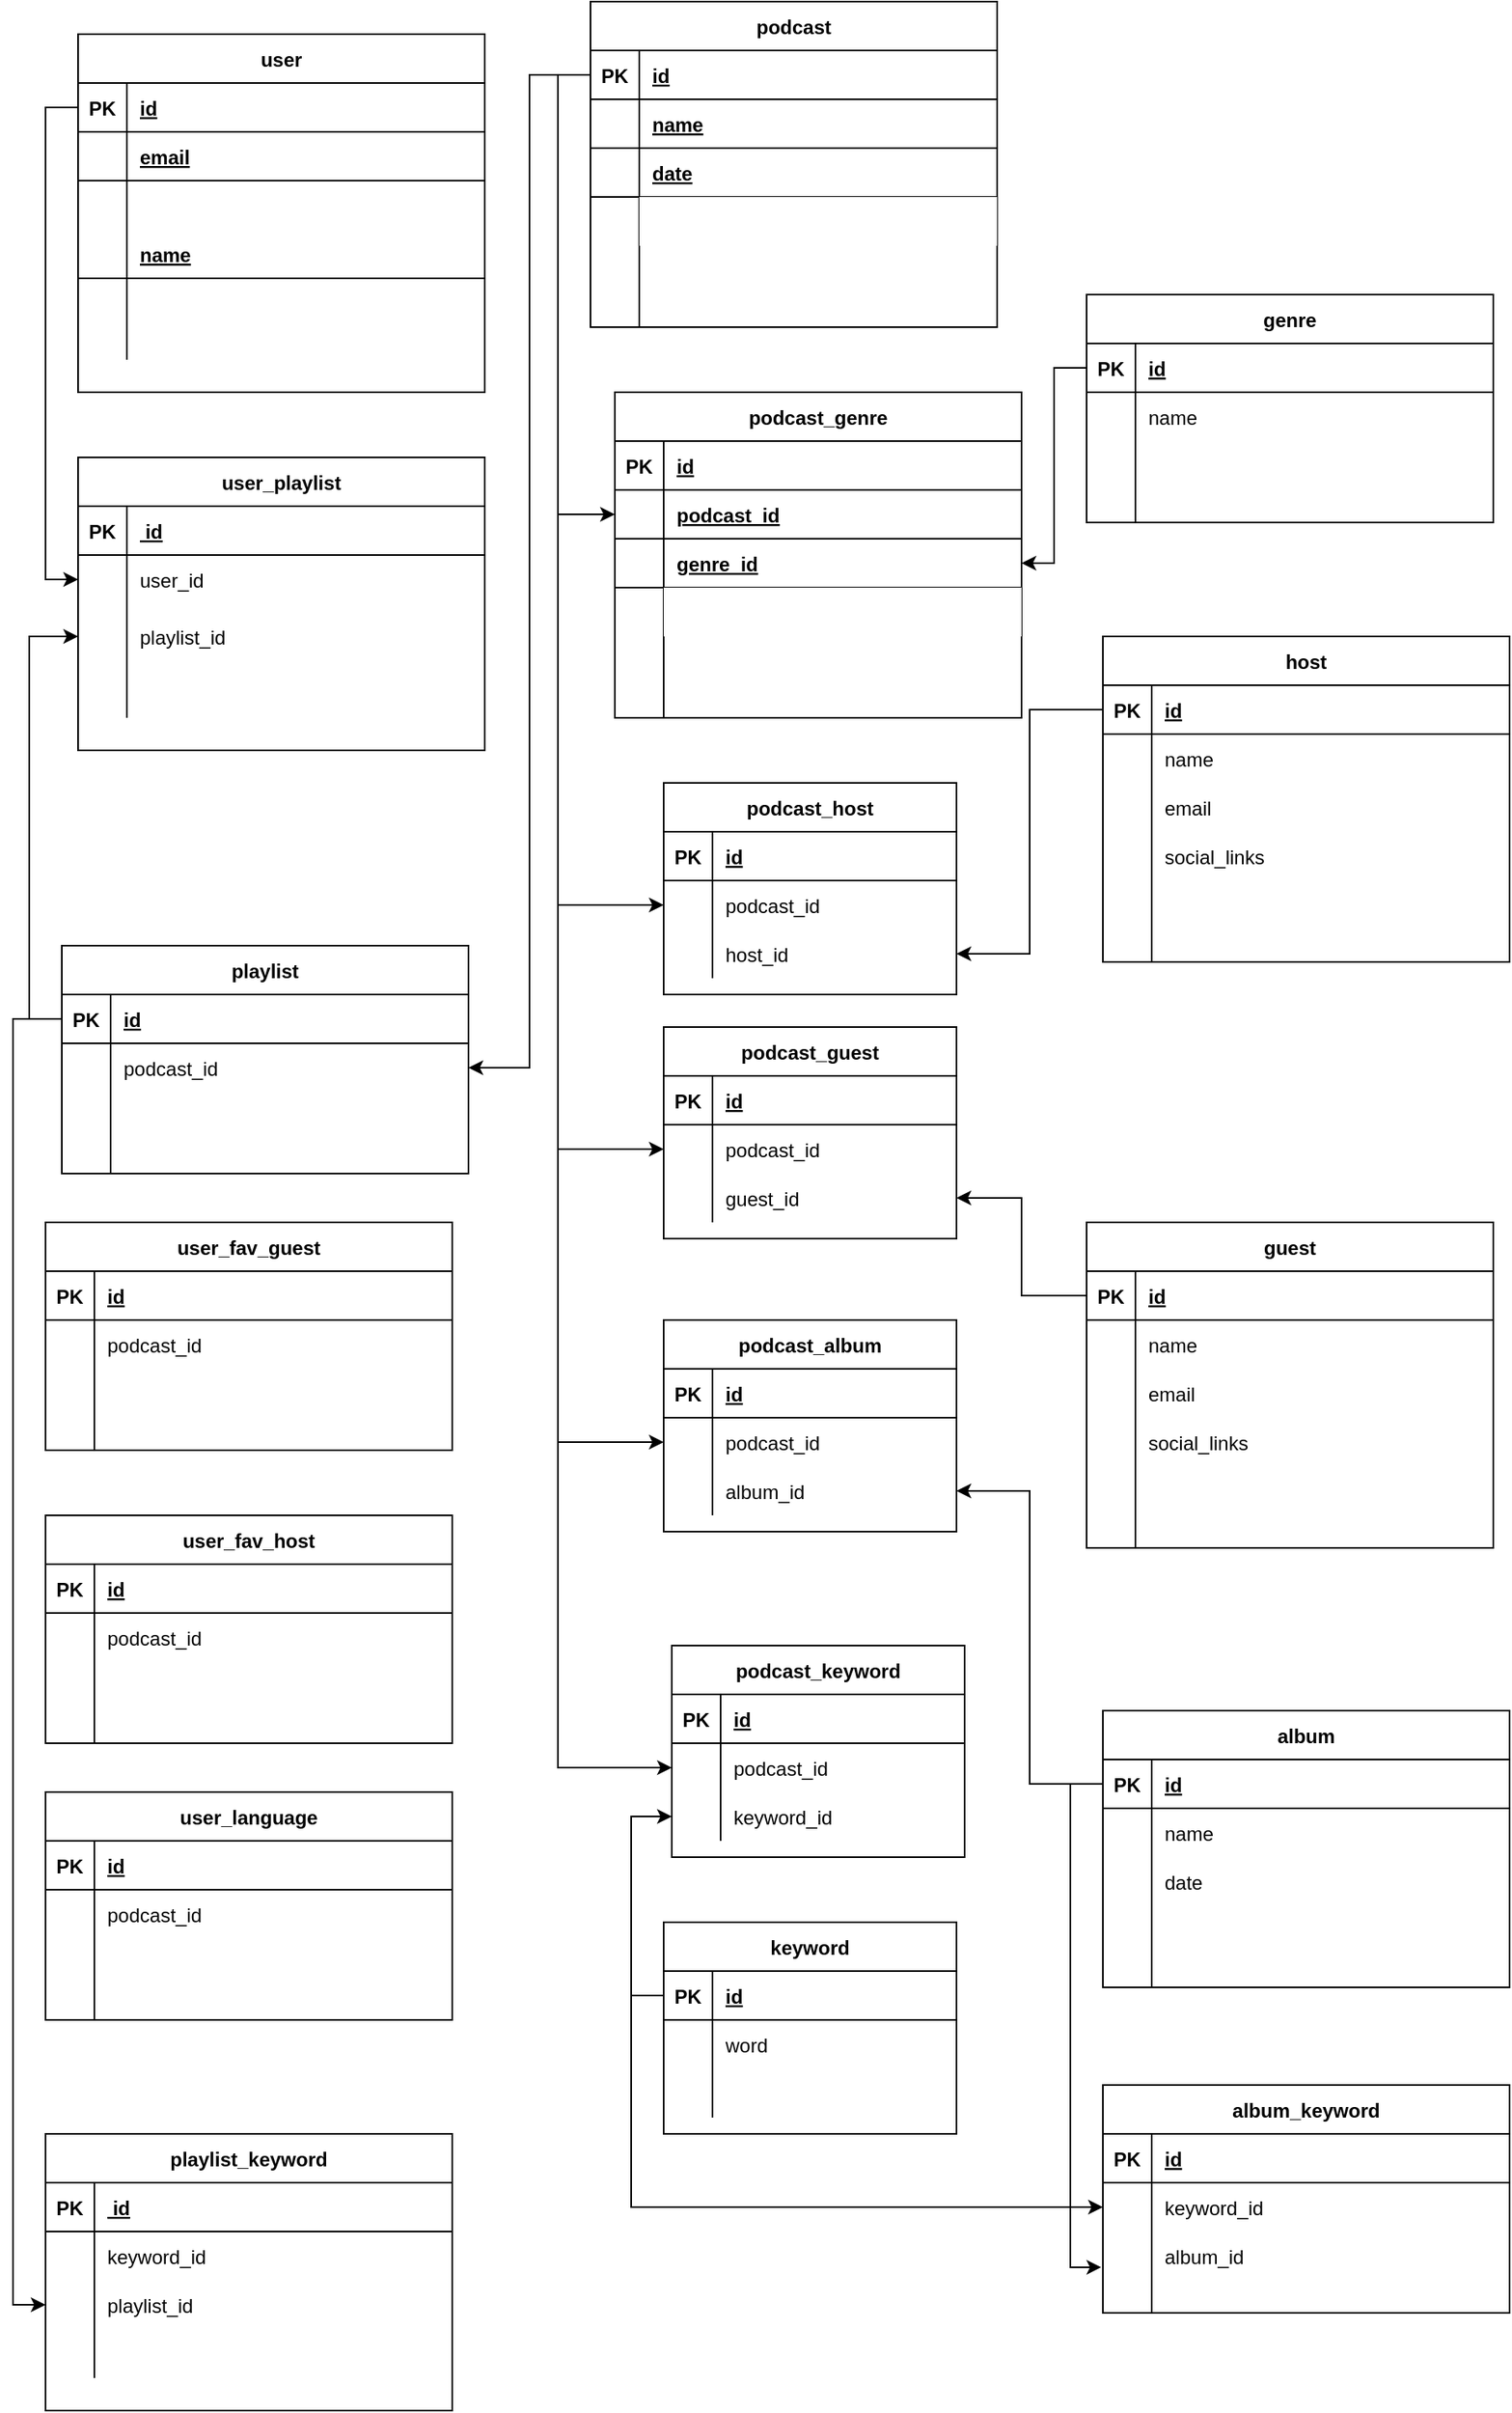<mxfile version="13.6.2" type="github">
  <diagram id="R2lEEEUBdFMjLlhIrx00" name="Page-1">
    <mxGraphModel dx="1120" dy="614" grid="1" gridSize="10" guides="1" tooltips="1" connect="1" arrows="1" fold="1" page="1" pageScale="1" pageWidth="850" pageHeight="1100" math="0" shadow="0" extFonts="Permanent Marker^https://fonts.googleapis.com/css?family=Permanent+Marker">
      <root>
        <mxCell id="0" />
        <mxCell id="1" parent="0" />
        <mxCell id="C-vyLk0tnHw3VtMMgP7b-23" value="user" style="shape=table;startSize=30;container=1;collapsible=1;childLayout=tableLayout;fixedRows=1;rowLines=0;fontStyle=1;align=center;resizeLast=1;" parent="1" vertex="1">
          <mxGeometry x="110" y="100" width="250" height="220" as="geometry" />
        </mxCell>
        <mxCell id="C-vyLk0tnHw3VtMMgP7b-24" value="" style="shape=partialRectangle;collapsible=0;dropTarget=0;pointerEvents=0;fillColor=none;points=[[0,0.5],[1,0.5]];portConstraint=eastwest;top=0;left=0;right=0;bottom=1;" parent="C-vyLk0tnHw3VtMMgP7b-23" vertex="1">
          <mxGeometry y="30" width="250" height="30" as="geometry" />
        </mxCell>
        <mxCell id="C-vyLk0tnHw3VtMMgP7b-25" value="PK" style="shape=partialRectangle;overflow=hidden;connectable=0;fillColor=none;top=0;left=0;bottom=0;right=0;fontStyle=1;" parent="C-vyLk0tnHw3VtMMgP7b-24" vertex="1">
          <mxGeometry width="30" height="30" as="geometry" />
        </mxCell>
        <mxCell id="C-vyLk0tnHw3VtMMgP7b-26" value="id" style="shape=partialRectangle;overflow=hidden;connectable=0;fillColor=none;top=0;left=0;bottom=0;right=0;align=left;spacingLeft=6;fontStyle=5;" parent="C-vyLk0tnHw3VtMMgP7b-24" vertex="1">
          <mxGeometry x="30" width="220" height="30" as="geometry" />
        </mxCell>
        <mxCell id="S200XJqEQrXHh1j5I4fp-168" value="" style="shape=partialRectangle;collapsible=0;dropTarget=0;pointerEvents=0;fillColor=none;points=[[0,0.5],[1,0.5]];portConstraint=eastwest;top=0;left=0;right=0;bottom=1;" vertex="1" parent="C-vyLk0tnHw3VtMMgP7b-23">
          <mxGeometry y="60" width="250" height="30" as="geometry" />
        </mxCell>
        <mxCell id="S200XJqEQrXHh1j5I4fp-169" value="" style="shape=partialRectangle;overflow=hidden;connectable=0;fillColor=none;top=0;left=0;bottom=0;right=0;fontStyle=1;" vertex="1" parent="S200XJqEQrXHh1j5I4fp-168">
          <mxGeometry width="30" height="30" as="geometry" />
        </mxCell>
        <mxCell id="S200XJqEQrXHh1j5I4fp-170" value="email" style="shape=partialRectangle;overflow=hidden;connectable=0;fillColor=none;top=0;left=0;bottom=0;right=0;align=left;spacingLeft=6;fontStyle=5;" vertex="1" parent="S200XJqEQrXHh1j5I4fp-168">
          <mxGeometry x="30" width="220" height="30" as="geometry" />
        </mxCell>
        <mxCell id="C-vyLk0tnHw3VtMMgP7b-27" value="" style="shape=partialRectangle;collapsible=0;dropTarget=0;pointerEvents=0;fillColor=none;points=[[0,0.5],[1,0.5]];portConstraint=eastwest;top=0;left=0;right=0;bottom=0;" parent="C-vyLk0tnHw3VtMMgP7b-23" vertex="1">
          <mxGeometry y="90" width="250" height="30" as="geometry" />
        </mxCell>
        <mxCell id="C-vyLk0tnHw3VtMMgP7b-28" value="" style="shape=partialRectangle;overflow=hidden;connectable=0;fillColor=none;top=0;left=0;bottom=0;right=0;" parent="C-vyLk0tnHw3VtMMgP7b-27" vertex="1">
          <mxGeometry width="30" height="30" as="geometry" />
        </mxCell>
        <mxCell id="C-vyLk0tnHw3VtMMgP7b-29" value="" style="shape=partialRectangle;overflow=hidden;connectable=0;fillColor=none;top=0;left=0;bottom=0;right=0;align=left;spacingLeft=6;" parent="C-vyLk0tnHw3VtMMgP7b-27" vertex="1">
          <mxGeometry x="30" width="220" height="30" as="geometry" />
        </mxCell>
        <mxCell id="S200XJqEQrXHh1j5I4fp-171" value="" style="shape=partialRectangle;collapsible=0;dropTarget=0;pointerEvents=0;fillColor=none;points=[[0,0.5],[1,0.5]];portConstraint=eastwest;top=0;left=0;right=0;bottom=1;" vertex="1" parent="C-vyLk0tnHw3VtMMgP7b-23">
          <mxGeometry y="120" width="250" height="30" as="geometry" />
        </mxCell>
        <mxCell id="S200XJqEQrXHh1j5I4fp-172" value="" style="shape=partialRectangle;overflow=hidden;connectable=0;fillColor=none;top=0;left=0;bottom=0;right=0;fontStyle=1;" vertex="1" parent="S200XJqEQrXHh1j5I4fp-171">
          <mxGeometry width="30" height="30" as="geometry" />
        </mxCell>
        <mxCell id="S200XJqEQrXHh1j5I4fp-173" value="name" style="shape=partialRectangle;overflow=hidden;connectable=0;fillColor=none;top=0;left=0;bottom=0;right=0;align=left;spacingLeft=6;fontStyle=5;" vertex="1" parent="S200XJqEQrXHh1j5I4fp-171">
          <mxGeometry x="30" width="220" height="30" as="geometry" />
        </mxCell>
        <mxCell id="S200XJqEQrXHh1j5I4fp-96" value="" style="shape=partialRectangle;collapsible=0;dropTarget=0;pointerEvents=0;fillColor=none;points=[[0,0.5],[1,0.5]];portConstraint=eastwest;top=0;left=0;right=0;bottom=0;" vertex="1" parent="C-vyLk0tnHw3VtMMgP7b-23">
          <mxGeometry y="150" width="250" height="30" as="geometry" />
        </mxCell>
        <mxCell id="S200XJqEQrXHh1j5I4fp-97" value="" style="shape=partialRectangle;overflow=hidden;connectable=0;fillColor=none;top=0;left=0;bottom=0;right=0;" vertex="1" parent="S200XJqEQrXHh1j5I4fp-96">
          <mxGeometry width="30" height="30" as="geometry" />
        </mxCell>
        <mxCell id="S200XJqEQrXHh1j5I4fp-98" value="" style="shape=partialRectangle;overflow=hidden;connectable=0;fillColor=none;top=0;left=0;bottom=0;right=0;align=left;spacingLeft=6;" vertex="1" parent="S200XJqEQrXHh1j5I4fp-96">
          <mxGeometry x="30" width="220" height="30" as="geometry" />
        </mxCell>
        <mxCell id="S200XJqEQrXHh1j5I4fp-99" value="" style="shape=partialRectangle;collapsible=0;dropTarget=0;pointerEvents=0;fillColor=none;points=[[0,0.5],[1,0.5]];portConstraint=eastwest;top=0;left=0;right=0;bottom=0;" vertex="1" parent="C-vyLk0tnHw3VtMMgP7b-23">
          <mxGeometry y="180" width="250" height="20" as="geometry" />
        </mxCell>
        <mxCell id="S200XJqEQrXHh1j5I4fp-100" value="" style="shape=partialRectangle;overflow=hidden;connectable=0;fillColor=none;top=0;left=0;bottom=0;right=0;" vertex="1" parent="S200XJqEQrXHh1j5I4fp-99">
          <mxGeometry width="30" height="20" as="geometry" />
        </mxCell>
        <mxCell id="S200XJqEQrXHh1j5I4fp-101" value="" style="shape=partialRectangle;overflow=hidden;connectable=0;fillColor=none;top=0;left=0;bottom=0;right=0;align=left;spacingLeft=6;" vertex="1" parent="S200XJqEQrXHh1j5I4fp-99">
          <mxGeometry x="30" width="220" height="20" as="geometry" />
        </mxCell>
        <mxCell id="S200XJqEQrXHh1j5I4fp-159" style="edgeStyle=orthogonalEdgeStyle;rounded=0;orthogonalLoop=1;jettySize=auto;html=1;exitX=0;exitY=0.5;exitDx=0;exitDy=0;entryX=0;entryY=0.5;entryDx=0;entryDy=0;" edge="1" parent="1" source="C-vyLk0tnHw3VtMMgP7b-24" target="S200XJqEQrXHh1j5I4fp-106">
          <mxGeometry relative="1" as="geometry" />
        </mxCell>
        <mxCell id="S200XJqEQrXHh1j5I4fp-160" style="edgeStyle=orthogonalEdgeStyle;rounded=0;orthogonalLoop=1;jettySize=auto;html=1;exitX=0;exitY=0.5;exitDx=0;exitDy=0;entryX=1;entryY=0.5;entryDx=0;entryDy=0;" edge="1" parent="1" source="S200XJqEQrXHh1j5I4fp-129" target="S200XJqEQrXHh1j5I4fp-119">
          <mxGeometry relative="1" as="geometry" />
        </mxCell>
        <mxCell id="S200XJqEQrXHh1j5I4fp-161" style="edgeStyle=orthogonalEdgeStyle;rounded=0;orthogonalLoop=1;jettySize=auto;html=1;exitX=0;exitY=0.5;exitDx=0;exitDy=0;entryX=0;entryY=0.5;entryDx=0;entryDy=0;" edge="1" parent="1" source="S200XJqEQrXHh1j5I4fp-116" target="S200XJqEQrXHh1j5I4fp-109">
          <mxGeometry relative="1" as="geometry" />
        </mxCell>
        <mxCell id="S200XJqEQrXHh1j5I4fp-102" value="user_playlist" style="shape=table;startSize=30;container=1;collapsible=1;childLayout=tableLayout;fixedRows=1;rowLines=0;fontStyle=1;align=center;resizeLast=1;" vertex="1" parent="1">
          <mxGeometry x="110" y="360" width="250" height="180" as="geometry" />
        </mxCell>
        <mxCell id="S200XJqEQrXHh1j5I4fp-103" value="" style="shape=partialRectangle;collapsible=0;dropTarget=0;pointerEvents=0;fillColor=none;points=[[0,0.5],[1,0.5]];portConstraint=eastwest;top=0;left=0;right=0;bottom=1;" vertex="1" parent="S200XJqEQrXHh1j5I4fp-102">
          <mxGeometry y="30" width="250" height="30" as="geometry" />
        </mxCell>
        <mxCell id="S200XJqEQrXHh1j5I4fp-104" value="PK" style="shape=partialRectangle;overflow=hidden;connectable=0;fillColor=none;top=0;left=0;bottom=0;right=0;fontStyle=1;" vertex="1" parent="S200XJqEQrXHh1j5I4fp-103">
          <mxGeometry width="30" height="30" as="geometry" />
        </mxCell>
        <mxCell id="S200XJqEQrXHh1j5I4fp-105" value=" id" style="shape=partialRectangle;overflow=hidden;connectable=0;fillColor=none;top=0;left=0;bottom=0;right=0;align=left;spacingLeft=6;fontStyle=5;" vertex="1" parent="S200XJqEQrXHh1j5I4fp-103">
          <mxGeometry x="30" width="220" height="30" as="geometry" />
        </mxCell>
        <mxCell id="S200XJqEQrXHh1j5I4fp-106" value="" style="shape=partialRectangle;collapsible=0;dropTarget=0;pointerEvents=0;fillColor=none;points=[[0,0.5],[1,0.5]];portConstraint=eastwest;top=0;left=0;right=0;bottom=0;" vertex="1" parent="S200XJqEQrXHh1j5I4fp-102">
          <mxGeometry y="60" width="250" height="30" as="geometry" />
        </mxCell>
        <mxCell id="S200XJqEQrXHh1j5I4fp-107" value="" style="shape=partialRectangle;overflow=hidden;connectable=0;fillColor=none;top=0;left=0;bottom=0;right=0;" vertex="1" parent="S200XJqEQrXHh1j5I4fp-106">
          <mxGeometry width="30" height="30" as="geometry" />
        </mxCell>
        <mxCell id="S200XJqEQrXHh1j5I4fp-108" value="user_id" style="shape=partialRectangle;overflow=hidden;connectable=0;fillColor=none;top=0;left=0;bottom=0;right=0;align=left;spacingLeft=6;" vertex="1" parent="S200XJqEQrXHh1j5I4fp-106">
          <mxGeometry x="30" width="220" height="30" as="geometry" />
        </mxCell>
        <mxCell id="S200XJqEQrXHh1j5I4fp-109" value="" style="shape=partialRectangle;collapsible=0;dropTarget=0;pointerEvents=0;fillColor=none;points=[[0,0.5],[1,0.5]];portConstraint=eastwest;top=0;left=0;right=0;bottom=0;" vertex="1" parent="S200XJqEQrXHh1j5I4fp-102">
          <mxGeometry y="90" width="250" height="40" as="geometry" />
        </mxCell>
        <mxCell id="S200XJqEQrXHh1j5I4fp-110" value="" style="shape=partialRectangle;overflow=hidden;connectable=0;fillColor=none;top=0;left=0;bottom=0;right=0;" vertex="1" parent="S200XJqEQrXHh1j5I4fp-109">
          <mxGeometry width="30" height="40" as="geometry" />
        </mxCell>
        <mxCell id="S200XJqEQrXHh1j5I4fp-111" value="playlist_id" style="shape=partialRectangle;overflow=hidden;connectable=0;fillColor=none;top=0;left=0;bottom=0;right=0;align=left;spacingLeft=6;" vertex="1" parent="S200XJqEQrXHh1j5I4fp-109">
          <mxGeometry x="30" width="220" height="40" as="geometry" />
        </mxCell>
        <mxCell id="S200XJqEQrXHh1j5I4fp-112" value="" style="shape=partialRectangle;collapsible=0;dropTarget=0;pointerEvents=0;fillColor=none;points=[[0,0.5],[1,0.5]];portConstraint=eastwest;top=0;left=0;right=0;bottom=0;" vertex="1" parent="S200XJqEQrXHh1j5I4fp-102">
          <mxGeometry y="130" width="250" height="30" as="geometry" />
        </mxCell>
        <mxCell id="S200XJqEQrXHh1j5I4fp-113" value="" style="shape=partialRectangle;overflow=hidden;connectable=0;fillColor=none;top=0;left=0;bottom=0;right=0;" vertex="1" parent="S200XJqEQrXHh1j5I4fp-112">
          <mxGeometry width="30" height="30" as="geometry" />
        </mxCell>
        <mxCell id="S200XJqEQrXHh1j5I4fp-114" value="" style="shape=partialRectangle;overflow=hidden;connectable=0;fillColor=none;top=0;left=0;bottom=0;right=0;align=left;spacingLeft=6;" vertex="1" parent="S200XJqEQrXHh1j5I4fp-112">
          <mxGeometry x="30" width="220" height="30" as="geometry" />
        </mxCell>
        <mxCell id="S200XJqEQrXHh1j5I4fp-128" value="podcast" style="shape=table;startSize=30;container=1;collapsible=1;childLayout=tableLayout;fixedRows=1;rowLines=0;fontStyle=1;align=center;resizeLast=1;" vertex="1" parent="1">
          <mxGeometry x="425" y="80" width="250" height="200" as="geometry" />
        </mxCell>
        <mxCell id="S200XJqEQrXHh1j5I4fp-129" value="" style="shape=partialRectangle;collapsible=0;dropTarget=0;pointerEvents=0;fillColor=none;points=[[0,0.5],[1,0.5]];portConstraint=eastwest;top=0;left=0;right=0;bottom=1;" vertex="1" parent="S200XJqEQrXHh1j5I4fp-128">
          <mxGeometry y="30" width="250" height="30" as="geometry" />
        </mxCell>
        <mxCell id="S200XJqEQrXHh1j5I4fp-130" value="PK" style="shape=partialRectangle;overflow=hidden;connectable=0;fillColor=none;top=0;left=0;bottom=0;right=0;fontStyle=1;" vertex="1" parent="S200XJqEQrXHh1j5I4fp-129">
          <mxGeometry width="30" height="30" as="geometry" />
        </mxCell>
        <mxCell id="S200XJqEQrXHh1j5I4fp-131" value="id" style="shape=partialRectangle;overflow=hidden;connectable=0;fillColor=none;top=0;left=0;bottom=0;right=0;align=left;spacingLeft=6;fontStyle=5;" vertex="1" parent="S200XJqEQrXHh1j5I4fp-129">
          <mxGeometry x="30" width="220" height="30" as="geometry" />
        </mxCell>
        <mxCell id="S200XJqEQrXHh1j5I4fp-174" value="" style="shape=partialRectangle;collapsible=0;dropTarget=0;pointerEvents=0;fillColor=none;points=[[0,0.5],[1,0.5]];portConstraint=eastwest;top=0;left=0;right=0;bottom=1;" vertex="1" parent="S200XJqEQrXHh1j5I4fp-128">
          <mxGeometry y="60" width="250" height="30" as="geometry" />
        </mxCell>
        <mxCell id="S200XJqEQrXHh1j5I4fp-175" value="" style="shape=partialRectangle;overflow=hidden;connectable=0;fillColor=none;top=0;left=0;bottom=0;right=0;fontStyle=1;" vertex="1" parent="S200XJqEQrXHh1j5I4fp-174">
          <mxGeometry width="30" height="30" as="geometry" />
        </mxCell>
        <mxCell id="S200XJqEQrXHh1j5I4fp-176" value="name" style="shape=partialRectangle;overflow=hidden;connectable=0;fillColor=none;top=0;left=0;bottom=0;right=0;align=left;spacingLeft=6;fontStyle=5;" vertex="1" parent="S200XJqEQrXHh1j5I4fp-174">
          <mxGeometry x="30" width="220" height="30" as="geometry" />
        </mxCell>
        <mxCell id="S200XJqEQrXHh1j5I4fp-193" value="" style="shape=partialRectangle;collapsible=0;dropTarget=0;pointerEvents=0;fillColor=none;points=[[0,0.5],[1,0.5]];portConstraint=eastwest;top=0;left=0;right=0;bottom=1;" vertex="1" parent="S200XJqEQrXHh1j5I4fp-128">
          <mxGeometry y="90" width="250" height="30" as="geometry" />
        </mxCell>
        <mxCell id="S200XJqEQrXHh1j5I4fp-194" value="" style="shape=partialRectangle;overflow=hidden;connectable=0;fillColor=none;top=0;left=0;bottom=0;right=0;fontStyle=1;" vertex="1" parent="S200XJqEQrXHh1j5I4fp-193">
          <mxGeometry width="30" height="30" as="geometry" />
        </mxCell>
        <mxCell id="S200XJqEQrXHh1j5I4fp-195" value="date" style="shape=partialRectangle;overflow=hidden;connectable=0;fillColor=none;top=0;left=0;bottom=0;right=0;align=left;spacingLeft=6;fontStyle=5;" vertex="1" parent="S200XJqEQrXHh1j5I4fp-193">
          <mxGeometry x="30" width="220" height="30" as="geometry" />
        </mxCell>
        <mxCell id="S200XJqEQrXHh1j5I4fp-132" value="" style="shape=partialRectangle;collapsible=0;dropTarget=0;pointerEvents=0;fillColor=none;points=[[0,0.5],[1,0.5]];portConstraint=eastwest;top=0;left=0;right=0;bottom=0;" vertex="1" parent="S200XJqEQrXHh1j5I4fp-128">
          <mxGeometry y="120" width="250" height="30" as="geometry" />
        </mxCell>
        <mxCell id="S200XJqEQrXHh1j5I4fp-133" value="" style="shape=partialRectangle;overflow=hidden;connectable=0;fillColor=none;top=0;left=0;bottom=0;right=0;" vertex="1" parent="S200XJqEQrXHh1j5I4fp-132">
          <mxGeometry width="30" height="30" as="geometry" />
        </mxCell>
        <mxCell id="S200XJqEQrXHh1j5I4fp-134" value="" style="shape=partialRectangle;overflow=hidden;connectable=0;top=0;left=0;bottom=0;right=0;align=left;spacingLeft=6;" vertex="1" parent="S200XJqEQrXHh1j5I4fp-132">
          <mxGeometry x="30" width="220" height="30" as="geometry" />
        </mxCell>
        <mxCell id="S200XJqEQrXHh1j5I4fp-135" value="" style="shape=partialRectangle;collapsible=0;dropTarget=0;pointerEvents=0;fillColor=none;points=[[0,0.5],[1,0.5]];portConstraint=eastwest;top=0;left=0;right=0;bottom=0;" vertex="1" parent="S200XJqEQrXHh1j5I4fp-128">
          <mxGeometry y="150" width="250" height="30" as="geometry" />
        </mxCell>
        <mxCell id="S200XJqEQrXHh1j5I4fp-136" value="" style="shape=partialRectangle;overflow=hidden;connectable=0;fillColor=none;top=0;left=0;bottom=0;right=0;" vertex="1" parent="S200XJqEQrXHh1j5I4fp-135">
          <mxGeometry width="30" height="30" as="geometry" />
        </mxCell>
        <mxCell id="S200XJqEQrXHh1j5I4fp-137" value="" style="shape=partialRectangle;overflow=hidden;connectable=0;fillColor=none;top=0;left=0;bottom=0;right=0;align=left;spacingLeft=6;" vertex="1" parent="S200XJqEQrXHh1j5I4fp-135">
          <mxGeometry x="30" width="220" height="30" as="geometry" />
        </mxCell>
        <mxCell id="S200XJqEQrXHh1j5I4fp-138" value="" style="shape=partialRectangle;collapsible=0;dropTarget=0;pointerEvents=0;fillColor=none;points=[[0,0.5],[1,0.5]];portConstraint=eastwest;top=0;left=0;right=0;bottom=0;" vertex="1" parent="S200XJqEQrXHh1j5I4fp-128">
          <mxGeometry y="180" width="250" height="20" as="geometry" />
        </mxCell>
        <mxCell id="S200XJqEQrXHh1j5I4fp-139" value="" style="shape=partialRectangle;overflow=hidden;connectable=0;fillColor=none;top=0;left=0;bottom=0;right=0;" vertex="1" parent="S200XJqEQrXHh1j5I4fp-138">
          <mxGeometry width="30" height="20" as="geometry" />
        </mxCell>
        <mxCell id="S200XJqEQrXHh1j5I4fp-140" value="" style="shape=partialRectangle;overflow=hidden;connectable=0;fillColor=none;top=0;left=0;bottom=0;right=0;align=left;spacingLeft=6;" vertex="1" parent="S200XJqEQrXHh1j5I4fp-138">
          <mxGeometry x="30" width="220" height="20" as="geometry" />
        </mxCell>
        <mxCell id="S200XJqEQrXHh1j5I4fp-196" style="edgeStyle=orthogonalEdgeStyle;rounded=0;orthogonalLoop=1;jettySize=auto;html=1;exitX=0;exitY=0.5;exitDx=0;exitDy=0;entryX=0;entryY=0.5;entryDx=0;entryDy=0;" edge="1" parent="1" source="S200XJqEQrXHh1j5I4fp-116" target="S200XJqEQrXHh1j5I4fp-151">
          <mxGeometry relative="1" as="geometry" />
        </mxCell>
        <mxCell id="S200XJqEQrXHh1j5I4fp-197" value="podcast_genre" style="shape=table;startSize=30;container=1;collapsible=1;childLayout=tableLayout;fixedRows=1;rowLines=0;fontStyle=1;align=center;resizeLast=1;" vertex="1" parent="1">
          <mxGeometry x="440" y="320" width="250" height="200" as="geometry" />
        </mxCell>
        <mxCell id="S200XJqEQrXHh1j5I4fp-198" value="" style="shape=partialRectangle;collapsible=0;dropTarget=0;pointerEvents=0;fillColor=none;points=[[0,0.5],[1,0.5]];portConstraint=eastwest;top=0;left=0;right=0;bottom=1;" vertex="1" parent="S200XJqEQrXHh1j5I4fp-197">
          <mxGeometry y="30" width="250" height="30" as="geometry" />
        </mxCell>
        <mxCell id="S200XJqEQrXHh1j5I4fp-199" value="PK" style="shape=partialRectangle;overflow=hidden;connectable=0;fillColor=none;top=0;left=0;bottom=0;right=0;fontStyle=1;" vertex="1" parent="S200XJqEQrXHh1j5I4fp-198">
          <mxGeometry width="30" height="30" as="geometry" />
        </mxCell>
        <mxCell id="S200XJqEQrXHh1j5I4fp-200" value="id" style="shape=partialRectangle;overflow=hidden;connectable=0;fillColor=none;top=0;left=0;bottom=0;right=0;align=left;spacingLeft=6;fontStyle=5;" vertex="1" parent="S200XJqEQrXHh1j5I4fp-198">
          <mxGeometry x="30" width="220" height="30" as="geometry" />
        </mxCell>
        <mxCell id="S200XJqEQrXHh1j5I4fp-201" value="" style="shape=partialRectangle;collapsible=0;dropTarget=0;pointerEvents=0;fillColor=none;points=[[0,0.5],[1,0.5]];portConstraint=eastwest;top=0;left=0;right=0;bottom=1;" vertex="1" parent="S200XJqEQrXHh1j5I4fp-197">
          <mxGeometry y="60" width="250" height="30" as="geometry" />
        </mxCell>
        <mxCell id="S200XJqEQrXHh1j5I4fp-202" value="" style="shape=partialRectangle;overflow=hidden;connectable=0;fillColor=none;top=0;left=0;bottom=0;right=0;fontStyle=1;" vertex="1" parent="S200XJqEQrXHh1j5I4fp-201">
          <mxGeometry width="30" height="30" as="geometry" />
        </mxCell>
        <mxCell id="S200XJqEQrXHh1j5I4fp-203" value="podcast_id" style="shape=partialRectangle;overflow=hidden;connectable=0;fillColor=none;top=0;left=0;bottom=0;right=0;align=left;spacingLeft=6;fontStyle=5;" vertex="1" parent="S200XJqEQrXHh1j5I4fp-201">
          <mxGeometry x="30" width="220" height="30" as="geometry" />
        </mxCell>
        <mxCell id="S200XJqEQrXHh1j5I4fp-204" value="" style="shape=partialRectangle;collapsible=0;dropTarget=0;pointerEvents=0;fillColor=none;points=[[0,0.5],[1,0.5]];portConstraint=eastwest;top=0;left=0;right=0;bottom=1;" vertex="1" parent="S200XJqEQrXHh1j5I4fp-197">
          <mxGeometry y="90" width="250" height="30" as="geometry" />
        </mxCell>
        <mxCell id="S200XJqEQrXHh1j5I4fp-205" value="" style="shape=partialRectangle;overflow=hidden;connectable=0;fillColor=none;top=0;left=0;bottom=0;right=0;fontStyle=1;" vertex="1" parent="S200XJqEQrXHh1j5I4fp-204">
          <mxGeometry width="30" height="30" as="geometry" />
        </mxCell>
        <mxCell id="S200XJqEQrXHh1j5I4fp-206" value="genre_id" style="shape=partialRectangle;overflow=hidden;connectable=0;fillColor=none;top=0;left=0;bottom=0;right=0;align=left;spacingLeft=6;fontStyle=5;" vertex="1" parent="S200XJqEQrXHh1j5I4fp-204">
          <mxGeometry x="30" width="220" height="30" as="geometry" />
        </mxCell>
        <mxCell id="S200XJqEQrXHh1j5I4fp-207" value="" style="shape=partialRectangle;collapsible=0;dropTarget=0;pointerEvents=0;fillColor=none;points=[[0,0.5],[1,0.5]];portConstraint=eastwest;top=0;left=0;right=0;bottom=0;" vertex="1" parent="S200XJqEQrXHh1j5I4fp-197">
          <mxGeometry y="120" width="250" height="30" as="geometry" />
        </mxCell>
        <mxCell id="S200XJqEQrXHh1j5I4fp-208" value="" style="shape=partialRectangle;overflow=hidden;connectable=0;fillColor=none;top=0;left=0;bottom=0;right=0;" vertex="1" parent="S200XJqEQrXHh1j5I4fp-207">
          <mxGeometry width="30" height="30" as="geometry" />
        </mxCell>
        <mxCell id="S200XJqEQrXHh1j5I4fp-209" value="" style="shape=partialRectangle;overflow=hidden;connectable=0;top=0;left=0;bottom=0;right=0;align=left;spacingLeft=6;" vertex="1" parent="S200XJqEQrXHh1j5I4fp-207">
          <mxGeometry x="30" width="220" height="30" as="geometry" />
        </mxCell>
        <mxCell id="S200XJqEQrXHh1j5I4fp-210" value="" style="shape=partialRectangle;collapsible=0;dropTarget=0;pointerEvents=0;fillColor=none;points=[[0,0.5],[1,0.5]];portConstraint=eastwest;top=0;left=0;right=0;bottom=0;" vertex="1" parent="S200XJqEQrXHh1j5I4fp-197">
          <mxGeometry y="150" width="250" height="30" as="geometry" />
        </mxCell>
        <mxCell id="S200XJqEQrXHh1j5I4fp-211" value="" style="shape=partialRectangle;overflow=hidden;connectable=0;fillColor=none;top=0;left=0;bottom=0;right=0;" vertex="1" parent="S200XJqEQrXHh1j5I4fp-210">
          <mxGeometry width="30" height="30" as="geometry" />
        </mxCell>
        <mxCell id="S200XJqEQrXHh1j5I4fp-212" value="" style="shape=partialRectangle;overflow=hidden;connectable=0;fillColor=none;top=0;left=0;bottom=0;right=0;align=left;spacingLeft=6;" vertex="1" parent="S200XJqEQrXHh1j5I4fp-210">
          <mxGeometry x="30" width="220" height="30" as="geometry" />
        </mxCell>
        <mxCell id="S200XJqEQrXHh1j5I4fp-213" value="" style="shape=partialRectangle;collapsible=0;dropTarget=0;pointerEvents=0;fillColor=none;points=[[0,0.5],[1,0.5]];portConstraint=eastwest;top=0;left=0;right=0;bottom=0;" vertex="1" parent="S200XJqEQrXHh1j5I4fp-197">
          <mxGeometry y="180" width="250" height="20" as="geometry" />
        </mxCell>
        <mxCell id="S200XJqEQrXHh1j5I4fp-214" value="" style="shape=partialRectangle;overflow=hidden;connectable=0;fillColor=none;top=0;left=0;bottom=0;right=0;" vertex="1" parent="S200XJqEQrXHh1j5I4fp-213">
          <mxGeometry width="30" height="20" as="geometry" />
        </mxCell>
        <mxCell id="S200XJqEQrXHh1j5I4fp-215" value="" style="shape=partialRectangle;overflow=hidden;connectable=0;fillColor=none;top=0;left=0;bottom=0;right=0;align=left;spacingLeft=6;" vertex="1" parent="S200XJqEQrXHh1j5I4fp-213">
          <mxGeometry x="30" width="220" height="20" as="geometry" />
        </mxCell>
        <mxCell id="S200XJqEQrXHh1j5I4fp-216" style="edgeStyle=orthogonalEdgeStyle;rounded=0;orthogonalLoop=1;jettySize=auto;html=1;exitX=0;exitY=0.5;exitDx=0;exitDy=0;entryX=0;entryY=0.5;entryDx=0;entryDy=0;" edge="1" parent="1" source="S200XJqEQrXHh1j5I4fp-129" target="S200XJqEQrXHh1j5I4fp-201">
          <mxGeometry relative="1" as="geometry" />
        </mxCell>
        <mxCell id="S200XJqEQrXHh1j5I4fp-250" style="edgeStyle=orthogonalEdgeStyle;rounded=0;orthogonalLoop=1;jettySize=auto;html=1;exitX=0;exitY=0.5;exitDx=0;exitDy=0;entryX=0;entryY=0.5;entryDx=0;entryDy=0;" edge="1" parent="1" source="S200XJqEQrXHh1j5I4fp-129" target="S200XJqEQrXHh1j5I4fp-221">
          <mxGeometry relative="1" as="geometry" />
        </mxCell>
        <mxCell id="S200XJqEQrXHh1j5I4fp-251" style="edgeStyle=orthogonalEdgeStyle;rounded=0;orthogonalLoop=1;jettySize=auto;html=1;exitX=0;exitY=0.5;exitDx=0;exitDy=0;entryX=0;entryY=0.5;entryDx=0;entryDy=0;" edge="1" parent="1" source="S200XJqEQrXHh1j5I4fp-129" target="S200XJqEQrXHh1j5I4fp-244">
          <mxGeometry relative="1" as="geometry" />
        </mxCell>
        <mxCell id="S200XJqEQrXHh1j5I4fp-252" style="edgeStyle=orthogonalEdgeStyle;rounded=0;orthogonalLoop=1;jettySize=auto;html=1;exitX=0;exitY=0.5;exitDx=0;exitDy=0;entryX=0;entryY=0.5;entryDx=0;entryDy=0;" edge="1" parent="1" source="S200XJqEQrXHh1j5I4fp-129" target="S200XJqEQrXHh1j5I4fp-234">
          <mxGeometry relative="1" as="geometry" />
        </mxCell>
        <mxCell id="S200XJqEQrXHh1j5I4fp-253" value="genre" style="shape=table;startSize=30;container=1;collapsible=1;childLayout=tableLayout;fixedRows=1;rowLines=0;fontStyle=1;align=center;resizeLast=1;" vertex="1" parent="1">
          <mxGeometry x="730" y="260" width="250" height="140" as="geometry" />
        </mxCell>
        <mxCell id="S200XJqEQrXHh1j5I4fp-254" value="" style="shape=partialRectangle;collapsible=0;dropTarget=0;pointerEvents=0;fillColor=none;points=[[0,0.5],[1,0.5]];portConstraint=eastwest;top=0;left=0;right=0;bottom=1;" vertex="1" parent="S200XJqEQrXHh1j5I4fp-253">
          <mxGeometry y="30" width="250" height="30" as="geometry" />
        </mxCell>
        <mxCell id="S200XJqEQrXHh1j5I4fp-255" value="PK" style="shape=partialRectangle;overflow=hidden;connectable=0;fillColor=none;top=0;left=0;bottom=0;right=0;fontStyle=1;" vertex="1" parent="S200XJqEQrXHh1j5I4fp-254">
          <mxGeometry width="30" height="30" as="geometry" />
        </mxCell>
        <mxCell id="S200XJqEQrXHh1j5I4fp-256" value="id" style="shape=partialRectangle;overflow=hidden;connectable=0;fillColor=none;top=0;left=0;bottom=0;right=0;align=left;spacingLeft=6;fontStyle=5;" vertex="1" parent="S200XJqEQrXHh1j5I4fp-254">
          <mxGeometry x="30" width="220" height="30" as="geometry" />
        </mxCell>
        <mxCell id="S200XJqEQrXHh1j5I4fp-257" value="" style="shape=partialRectangle;collapsible=0;dropTarget=0;pointerEvents=0;fillColor=none;points=[[0,0.5],[1,0.5]];portConstraint=eastwest;top=0;left=0;right=0;bottom=0;" vertex="1" parent="S200XJqEQrXHh1j5I4fp-253">
          <mxGeometry y="60" width="250" height="30" as="geometry" />
        </mxCell>
        <mxCell id="S200XJqEQrXHh1j5I4fp-258" value="" style="shape=partialRectangle;overflow=hidden;connectable=0;fillColor=none;top=0;left=0;bottom=0;right=0;" vertex="1" parent="S200XJqEQrXHh1j5I4fp-257">
          <mxGeometry width="30" height="30" as="geometry" />
        </mxCell>
        <mxCell id="S200XJqEQrXHh1j5I4fp-259" value="name" style="shape=partialRectangle;overflow=hidden;connectable=0;fillColor=none;top=0;left=0;bottom=0;right=0;align=left;spacingLeft=6;" vertex="1" parent="S200XJqEQrXHh1j5I4fp-257">
          <mxGeometry x="30" width="220" height="30" as="geometry" />
        </mxCell>
        <mxCell id="S200XJqEQrXHh1j5I4fp-260" value="" style="shape=partialRectangle;collapsible=0;dropTarget=0;pointerEvents=0;fillColor=none;points=[[0,0.5],[1,0.5]];portConstraint=eastwest;top=0;left=0;right=0;bottom=0;" vertex="1" parent="S200XJqEQrXHh1j5I4fp-253">
          <mxGeometry y="90" width="250" height="30" as="geometry" />
        </mxCell>
        <mxCell id="S200XJqEQrXHh1j5I4fp-261" value="" style="shape=partialRectangle;overflow=hidden;connectable=0;fillColor=none;top=0;left=0;bottom=0;right=0;" vertex="1" parent="S200XJqEQrXHh1j5I4fp-260">
          <mxGeometry width="30" height="30" as="geometry" />
        </mxCell>
        <mxCell id="S200XJqEQrXHh1j5I4fp-262" value="" style="shape=partialRectangle;overflow=hidden;connectable=0;fillColor=none;top=0;left=0;bottom=0;right=0;align=left;spacingLeft=6;" vertex="1" parent="S200XJqEQrXHh1j5I4fp-260">
          <mxGeometry x="30" width="220" height="30" as="geometry" />
        </mxCell>
        <mxCell id="S200XJqEQrXHh1j5I4fp-263" value="" style="shape=partialRectangle;collapsible=0;dropTarget=0;pointerEvents=0;fillColor=none;points=[[0,0.5],[1,0.5]];portConstraint=eastwest;top=0;left=0;right=0;bottom=0;" vertex="1" parent="S200XJqEQrXHh1j5I4fp-253">
          <mxGeometry y="120" width="250" height="20" as="geometry" />
        </mxCell>
        <mxCell id="S200XJqEQrXHh1j5I4fp-264" value="" style="shape=partialRectangle;overflow=hidden;connectable=0;fillColor=none;top=0;left=0;bottom=0;right=0;" vertex="1" parent="S200XJqEQrXHh1j5I4fp-263">
          <mxGeometry width="30" height="20" as="geometry" />
        </mxCell>
        <mxCell id="S200XJqEQrXHh1j5I4fp-265" value="" style="shape=partialRectangle;overflow=hidden;connectable=0;fillColor=none;top=0;left=0;bottom=0;right=0;align=left;spacingLeft=6;" vertex="1" parent="S200XJqEQrXHh1j5I4fp-263">
          <mxGeometry x="30" width="220" height="20" as="geometry" />
        </mxCell>
        <mxCell id="S200XJqEQrXHh1j5I4fp-314" style="edgeStyle=orthogonalEdgeStyle;rounded=0;orthogonalLoop=1;jettySize=auto;html=1;exitX=0;exitY=0.5;exitDx=0;exitDy=0;" edge="1" parent="1" source="S200XJqEQrXHh1j5I4fp-254" target="S200XJqEQrXHh1j5I4fp-204">
          <mxGeometry relative="1" as="geometry" />
        </mxCell>
        <mxCell id="S200XJqEQrXHh1j5I4fp-315" style="edgeStyle=orthogonalEdgeStyle;rounded=0;orthogonalLoop=1;jettySize=auto;html=1;exitX=0;exitY=0.5;exitDx=0;exitDy=0;" edge="1" parent="1" source="S200XJqEQrXHh1j5I4fp-267" target="S200XJqEQrXHh1j5I4fp-224">
          <mxGeometry relative="1" as="geometry" />
        </mxCell>
        <mxCell id="S200XJqEQrXHh1j5I4fp-316" style="edgeStyle=orthogonalEdgeStyle;rounded=0;orthogonalLoop=1;jettySize=auto;html=1;exitX=0;exitY=0.5;exitDx=0;exitDy=0;" edge="1" parent="1" source="S200XJqEQrXHh1j5I4fp-280" target="S200XJqEQrXHh1j5I4fp-247">
          <mxGeometry relative="1" as="geometry" />
        </mxCell>
        <mxCell id="S200XJqEQrXHh1j5I4fp-317" style="edgeStyle=orthogonalEdgeStyle;rounded=0;orthogonalLoop=1;jettySize=auto;html=1;exitX=0;exitY=0.5;exitDx=0;exitDy=0;entryX=-0.004;entryY=0.733;entryDx=0;entryDy=0;entryPerimeter=0;" edge="1" parent="1" source="S200XJqEQrXHh1j5I4fp-280" target="S200XJqEQrXHh1j5I4fp-299">
          <mxGeometry relative="1" as="geometry" />
        </mxCell>
        <mxCell id="S200XJqEQrXHh1j5I4fp-328" style="edgeStyle=orthogonalEdgeStyle;rounded=0;orthogonalLoop=1;jettySize=auto;html=1;exitX=0;exitY=0.5;exitDx=0;exitDy=0;entryX=0;entryY=0.5;entryDx=0;entryDy=0;" edge="1" parent="1" source="S200XJqEQrXHh1j5I4fp-319" target="S200XJqEQrXHh1j5I4fp-237">
          <mxGeometry relative="1" as="geometry" />
        </mxCell>
        <mxCell id="S200XJqEQrXHh1j5I4fp-329" style="edgeStyle=orthogonalEdgeStyle;rounded=0;orthogonalLoop=1;jettySize=auto;html=1;exitX=0;exitY=0.5;exitDx=0;exitDy=0;entryX=0;entryY=0.5;entryDx=0;entryDy=0;" edge="1" parent="1" source="S200XJqEQrXHh1j5I4fp-319" target="S200XJqEQrXHh1j5I4fp-296">
          <mxGeometry relative="1" as="geometry" />
        </mxCell>
        <mxCell id="S200XJqEQrXHh1j5I4fp-330" value="podcast_host" style="shape=table;startSize=30;container=1;collapsible=1;childLayout=tableLayout;fixedRows=1;rowLines=0;fontStyle=1;align=center;resizeLast=1;" vertex="1" parent="1">
          <mxGeometry x="470" y="560" width="180" height="130" as="geometry" />
        </mxCell>
        <mxCell id="S200XJqEQrXHh1j5I4fp-331" value="" style="shape=partialRectangle;collapsible=0;dropTarget=0;pointerEvents=0;fillColor=none;top=0;left=0;bottom=1;right=0;points=[[0,0.5],[1,0.5]];portConstraint=eastwest;" vertex="1" parent="S200XJqEQrXHh1j5I4fp-330">
          <mxGeometry y="30" width="180" height="30" as="geometry" />
        </mxCell>
        <mxCell id="S200XJqEQrXHh1j5I4fp-332" value="PK" style="shape=partialRectangle;connectable=0;fillColor=none;top=0;left=0;bottom=0;right=0;fontStyle=1;overflow=hidden;" vertex="1" parent="S200XJqEQrXHh1j5I4fp-331">
          <mxGeometry width="30" height="30" as="geometry" />
        </mxCell>
        <mxCell id="S200XJqEQrXHh1j5I4fp-333" value="id" style="shape=partialRectangle;connectable=0;fillColor=none;top=0;left=0;bottom=0;right=0;align=left;spacingLeft=6;fontStyle=5;overflow=hidden;" vertex="1" parent="S200XJqEQrXHh1j5I4fp-331">
          <mxGeometry x="30" width="150" height="30" as="geometry" />
        </mxCell>
        <mxCell id="S200XJqEQrXHh1j5I4fp-334" value="" style="shape=partialRectangle;collapsible=0;dropTarget=0;pointerEvents=0;fillColor=none;top=0;left=0;bottom=0;right=0;points=[[0,0.5],[1,0.5]];portConstraint=eastwest;" vertex="1" parent="S200XJqEQrXHh1j5I4fp-330">
          <mxGeometry y="60" width="180" height="30" as="geometry" />
        </mxCell>
        <mxCell id="S200XJqEQrXHh1j5I4fp-335" value="" style="shape=partialRectangle;connectable=0;fillColor=none;top=0;left=0;bottom=0;right=0;editable=1;overflow=hidden;" vertex="1" parent="S200XJqEQrXHh1j5I4fp-334">
          <mxGeometry width="30" height="30" as="geometry" />
        </mxCell>
        <mxCell id="S200XJqEQrXHh1j5I4fp-336" value="podcast_id" style="shape=partialRectangle;connectable=0;fillColor=none;top=0;left=0;bottom=0;right=0;align=left;spacingLeft=6;overflow=hidden;" vertex="1" parent="S200XJqEQrXHh1j5I4fp-334">
          <mxGeometry x="30" width="150" height="30" as="geometry" />
        </mxCell>
        <mxCell id="S200XJqEQrXHh1j5I4fp-337" value="" style="shape=partialRectangle;collapsible=0;dropTarget=0;pointerEvents=0;fillColor=none;top=0;left=0;bottom=0;right=0;points=[[0,0.5],[1,0.5]];portConstraint=eastwest;" vertex="1" parent="S200XJqEQrXHh1j5I4fp-330">
          <mxGeometry y="90" width="180" height="30" as="geometry" />
        </mxCell>
        <mxCell id="S200XJqEQrXHh1j5I4fp-338" value="" style="shape=partialRectangle;connectable=0;fillColor=none;top=0;left=0;bottom=0;right=0;editable=1;overflow=hidden;" vertex="1" parent="S200XJqEQrXHh1j5I4fp-337">
          <mxGeometry width="30" height="30" as="geometry" />
        </mxCell>
        <mxCell id="S200XJqEQrXHh1j5I4fp-339" value="host_id" style="shape=partialRectangle;connectable=0;fillColor=none;top=0;left=0;bottom=0;right=0;align=left;spacingLeft=6;overflow=hidden;" vertex="1" parent="S200XJqEQrXHh1j5I4fp-337">
          <mxGeometry x="30" width="150" height="30" as="geometry" />
        </mxCell>
        <mxCell id="S200XJqEQrXHh1j5I4fp-341" value="host" style="shape=table;startSize=30;container=1;collapsible=1;childLayout=tableLayout;fixedRows=1;rowLines=0;fontStyle=1;align=center;resizeLast=1;" vertex="1" parent="1">
          <mxGeometry x="740" y="470" width="250" height="200" as="geometry" />
        </mxCell>
        <mxCell id="S200XJqEQrXHh1j5I4fp-342" value="" style="shape=partialRectangle;collapsible=0;dropTarget=0;pointerEvents=0;fillColor=none;points=[[0,0.5],[1,0.5]];portConstraint=eastwest;top=0;left=0;right=0;bottom=1;" vertex="1" parent="S200XJqEQrXHh1j5I4fp-341">
          <mxGeometry y="30" width="250" height="30" as="geometry" />
        </mxCell>
        <mxCell id="S200XJqEQrXHh1j5I4fp-343" value="PK" style="shape=partialRectangle;overflow=hidden;connectable=0;fillColor=none;top=0;left=0;bottom=0;right=0;fontStyle=1;" vertex="1" parent="S200XJqEQrXHh1j5I4fp-342">
          <mxGeometry width="30" height="30" as="geometry" />
        </mxCell>
        <mxCell id="S200XJqEQrXHh1j5I4fp-344" value="id" style="shape=partialRectangle;overflow=hidden;connectable=0;fillColor=none;top=0;left=0;bottom=0;right=0;align=left;spacingLeft=6;fontStyle=5;" vertex="1" parent="S200XJqEQrXHh1j5I4fp-342">
          <mxGeometry x="30" width="220" height="30" as="geometry" />
        </mxCell>
        <mxCell id="S200XJqEQrXHh1j5I4fp-345" value="" style="shape=partialRectangle;collapsible=0;dropTarget=0;pointerEvents=0;fillColor=none;points=[[0,0.5],[1,0.5]];portConstraint=eastwest;top=0;left=0;right=0;bottom=0;" vertex="1" parent="S200XJqEQrXHh1j5I4fp-341">
          <mxGeometry y="60" width="250" height="30" as="geometry" />
        </mxCell>
        <mxCell id="S200XJqEQrXHh1j5I4fp-346" value="" style="shape=partialRectangle;overflow=hidden;connectable=0;fillColor=none;top=0;left=0;bottom=0;right=0;" vertex="1" parent="S200XJqEQrXHh1j5I4fp-345">
          <mxGeometry width="30" height="30" as="geometry" />
        </mxCell>
        <mxCell id="S200XJqEQrXHh1j5I4fp-347" value="name" style="shape=partialRectangle;overflow=hidden;connectable=0;fillColor=none;top=0;left=0;bottom=0;right=0;align=left;spacingLeft=6;" vertex="1" parent="S200XJqEQrXHh1j5I4fp-345">
          <mxGeometry x="30" width="220" height="30" as="geometry" />
        </mxCell>
        <mxCell id="S200XJqEQrXHh1j5I4fp-348" value="" style="shape=partialRectangle;collapsible=0;dropTarget=0;pointerEvents=0;fillColor=none;points=[[0,0.5],[1,0.5]];portConstraint=eastwest;top=0;left=0;right=0;bottom=0;" vertex="1" parent="S200XJqEQrXHh1j5I4fp-341">
          <mxGeometry y="90" width="250" height="30" as="geometry" />
        </mxCell>
        <mxCell id="S200XJqEQrXHh1j5I4fp-349" value="" style="shape=partialRectangle;overflow=hidden;connectable=0;fillColor=none;top=0;left=0;bottom=0;right=0;" vertex="1" parent="S200XJqEQrXHh1j5I4fp-348">
          <mxGeometry width="30" height="30" as="geometry" />
        </mxCell>
        <mxCell id="S200XJqEQrXHh1j5I4fp-350" value="email" style="shape=partialRectangle;overflow=hidden;connectable=0;fillColor=none;top=0;left=0;bottom=0;right=0;align=left;spacingLeft=6;" vertex="1" parent="S200XJqEQrXHh1j5I4fp-348">
          <mxGeometry x="30" width="220" height="30" as="geometry" />
        </mxCell>
        <mxCell id="S200XJqEQrXHh1j5I4fp-351" value="" style="shape=partialRectangle;collapsible=0;dropTarget=0;pointerEvents=0;fillColor=none;points=[[0,0.5],[1,0.5]];portConstraint=eastwest;top=0;left=0;right=0;bottom=0;" vertex="1" parent="S200XJqEQrXHh1j5I4fp-341">
          <mxGeometry y="120" width="250" height="30" as="geometry" />
        </mxCell>
        <mxCell id="S200XJqEQrXHh1j5I4fp-352" value="" style="shape=partialRectangle;overflow=hidden;connectable=0;fillColor=none;top=0;left=0;bottom=0;right=0;" vertex="1" parent="S200XJqEQrXHh1j5I4fp-351">
          <mxGeometry width="30" height="30" as="geometry" />
        </mxCell>
        <mxCell id="S200XJqEQrXHh1j5I4fp-353" value="social_links" style="shape=partialRectangle;overflow=hidden;connectable=0;fillColor=none;top=0;left=0;bottom=0;right=0;align=left;spacingLeft=6;" vertex="1" parent="S200XJqEQrXHh1j5I4fp-351">
          <mxGeometry x="30" width="220" height="30" as="geometry" />
        </mxCell>
        <mxCell id="S200XJqEQrXHh1j5I4fp-354" value="" style="shape=partialRectangle;collapsible=0;dropTarget=0;pointerEvents=0;fillColor=none;points=[[0,0.5],[1,0.5]];portConstraint=eastwest;top=0;left=0;right=0;bottom=0;" vertex="1" parent="S200XJqEQrXHh1j5I4fp-341">
          <mxGeometry y="150" width="250" height="30" as="geometry" />
        </mxCell>
        <mxCell id="S200XJqEQrXHh1j5I4fp-355" value="" style="shape=partialRectangle;overflow=hidden;connectable=0;fillColor=none;top=0;left=0;bottom=0;right=0;" vertex="1" parent="S200XJqEQrXHh1j5I4fp-354">
          <mxGeometry width="30" height="30" as="geometry" />
        </mxCell>
        <mxCell id="S200XJqEQrXHh1j5I4fp-356" value="" style="shape=partialRectangle;overflow=hidden;connectable=0;fillColor=none;top=0;left=0;bottom=0;right=0;align=left;spacingLeft=6;" vertex="1" parent="S200XJqEQrXHh1j5I4fp-354">
          <mxGeometry x="30" width="220" height="30" as="geometry" />
        </mxCell>
        <mxCell id="S200XJqEQrXHh1j5I4fp-357" value="" style="shape=partialRectangle;collapsible=0;dropTarget=0;pointerEvents=0;fillColor=none;points=[[0,0.5],[1,0.5]];portConstraint=eastwest;top=0;left=0;right=0;bottom=0;" vertex="1" parent="S200XJqEQrXHh1j5I4fp-341">
          <mxGeometry y="180" width="250" height="20" as="geometry" />
        </mxCell>
        <mxCell id="S200XJqEQrXHh1j5I4fp-358" value="" style="shape=partialRectangle;overflow=hidden;connectable=0;fillColor=none;top=0;left=0;bottom=0;right=0;" vertex="1" parent="S200XJqEQrXHh1j5I4fp-357">
          <mxGeometry width="30" height="20" as="geometry" />
        </mxCell>
        <mxCell id="S200XJqEQrXHh1j5I4fp-359" value="" style="shape=partialRectangle;overflow=hidden;connectable=0;fillColor=none;top=0;left=0;bottom=0;right=0;align=left;spacingLeft=6;" vertex="1" parent="S200XJqEQrXHh1j5I4fp-357">
          <mxGeometry x="30" width="220" height="20" as="geometry" />
        </mxCell>
        <mxCell id="S200XJqEQrXHh1j5I4fp-318" value="keyword" style="shape=table;startSize=30;container=1;collapsible=1;childLayout=tableLayout;fixedRows=1;rowLines=0;fontStyle=1;align=center;resizeLast=1;" vertex="1" parent="1">
          <mxGeometry x="470" y="1260" width="180" height="130" as="geometry" />
        </mxCell>
        <mxCell id="S200XJqEQrXHh1j5I4fp-319" value="" style="shape=partialRectangle;collapsible=0;dropTarget=0;pointerEvents=0;fillColor=none;top=0;left=0;bottom=1;right=0;points=[[0,0.5],[1,0.5]];portConstraint=eastwest;" vertex="1" parent="S200XJqEQrXHh1j5I4fp-318">
          <mxGeometry y="30" width="180" height="30" as="geometry" />
        </mxCell>
        <mxCell id="S200XJqEQrXHh1j5I4fp-320" value="PK" style="shape=partialRectangle;connectable=0;fillColor=none;top=0;left=0;bottom=0;right=0;fontStyle=1;overflow=hidden;" vertex="1" parent="S200XJqEQrXHh1j5I4fp-319">
          <mxGeometry width="30" height="30" as="geometry" />
        </mxCell>
        <mxCell id="S200XJqEQrXHh1j5I4fp-321" value="id" style="shape=partialRectangle;connectable=0;fillColor=none;top=0;left=0;bottom=0;right=0;align=left;spacingLeft=6;fontStyle=5;overflow=hidden;" vertex="1" parent="S200XJqEQrXHh1j5I4fp-319">
          <mxGeometry x="30" width="150" height="30" as="geometry" />
        </mxCell>
        <mxCell id="S200XJqEQrXHh1j5I4fp-322" value="" style="shape=partialRectangle;collapsible=0;dropTarget=0;pointerEvents=0;fillColor=none;top=0;left=0;bottom=0;right=0;points=[[0,0.5],[1,0.5]];portConstraint=eastwest;" vertex="1" parent="S200XJqEQrXHh1j5I4fp-318">
          <mxGeometry y="60" width="180" height="30" as="geometry" />
        </mxCell>
        <mxCell id="S200XJqEQrXHh1j5I4fp-323" value="" style="shape=partialRectangle;connectable=0;fillColor=none;top=0;left=0;bottom=0;right=0;editable=1;overflow=hidden;" vertex="1" parent="S200XJqEQrXHh1j5I4fp-322">
          <mxGeometry width="30" height="30" as="geometry" />
        </mxCell>
        <mxCell id="S200XJqEQrXHh1j5I4fp-324" value="word" style="shape=partialRectangle;connectable=0;fillColor=none;top=0;left=0;bottom=0;right=0;align=left;spacingLeft=6;overflow=hidden;" vertex="1" parent="S200XJqEQrXHh1j5I4fp-322">
          <mxGeometry x="30" width="150" height="30" as="geometry" />
        </mxCell>
        <mxCell id="S200XJqEQrXHh1j5I4fp-325" value="" style="shape=partialRectangle;collapsible=0;dropTarget=0;pointerEvents=0;fillColor=none;top=0;left=0;bottom=0;right=0;points=[[0,0.5],[1,0.5]];portConstraint=eastwest;" vertex="1" parent="S200XJqEQrXHh1j5I4fp-318">
          <mxGeometry y="90" width="180" height="30" as="geometry" />
        </mxCell>
        <mxCell id="S200XJqEQrXHh1j5I4fp-326" value="" style="shape=partialRectangle;connectable=0;fillColor=none;top=0;left=0;bottom=0;right=0;editable=1;overflow=hidden;" vertex="1" parent="S200XJqEQrXHh1j5I4fp-325">
          <mxGeometry width="30" height="30" as="geometry" />
        </mxCell>
        <mxCell id="S200XJqEQrXHh1j5I4fp-327" value="" style="shape=partialRectangle;connectable=0;fillColor=none;top=0;left=0;bottom=0;right=0;align=left;spacingLeft=6;overflow=hidden;" vertex="1" parent="S200XJqEQrXHh1j5I4fp-325">
          <mxGeometry x="30" width="150" height="30" as="geometry" />
        </mxCell>
        <mxCell id="S200XJqEQrXHh1j5I4fp-230" value="podcast_keyword" style="shape=table;startSize=30;container=1;collapsible=1;childLayout=tableLayout;fixedRows=1;rowLines=0;fontStyle=1;align=center;resizeLast=1;" vertex="1" parent="1">
          <mxGeometry x="475" y="1090" width="180" height="130" as="geometry" />
        </mxCell>
        <mxCell id="S200XJqEQrXHh1j5I4fp-231" value="" style="shape=partialRectangle;collapsible=0;dropTarget=0;pointerEvents=0;fillColor=none;top=0;left=0;bottom=1;right=0;points=[[0,0.5],[1,0.5]];portConstraint=eastwest;" vertex="1" parent="S200XJqEQrXHh1j5I4fp-230">
          <mxGeometry y="30" width="180" height="30" as="geometry" />
        </mxCell>
        <mxCell id="S200XJqEQrXHh1j5I4fp-232" value="PK" style="shape=partialRectangle;connectable=0;fillColor=none;top=0;left=0;bottom=0;right=0;fontStyle=1;overflow=hidden;" vertex="1" parent="S200XJqEQrXHh1j5I4fp-231">
          <mxGeometry width="30" height="30" as="geometry" />
        </mxCell>
        <mxCell id="S200XJqEQrXHh1j5I4fp-233" value="id" style="shape=partialRectangle;connectable=0;fillColor=none;top=0;left=0;bottom=0;right=0;align=left;spacingLeft=6;fontStyle=5;overflow=hidden;" vertex="1" parent="S200XJqEQrXHh1j5I4fp-231">
          <mxGeometry x="30" width="150" height="30" as="geometry" />
        </mxCell>
        <mxCell id="S200XJqEQrXHh1j5I4fp-234" value="" style="shape=partialRectangle;collapsible=0;dropTarget=0;pointerEvents=0;fillColor=none;top=0;left=0;bottom=0;right=0;points=[[0,0.5],[1,0.5]];portConstraint=eastwest;" vertex="1" parent="S200XJqEQrXHh1j5I4fp-230">
          <mxGeometry y="60" width="180" height="30" as="geometry" />
        </mxCell>
        <mxCell id="S200XJqEQrXHh1j5I4fp-235" value="" style="shape=partialRectangle;connectable=0;fillColor=none;top=0;left=0;bottom=0;right=0;editable=1;overflow=hidden;" vertex="1" parent="S200XJqEQrXHh1j5I4fp-234">
          <mxGeometry width="30" height="30" as="geometry" />
        </mxCell>
        <mxCell id="S200XJqEQrXHh1j5I4fp-236" value="podcast_id" style="shape=partialRectangle;connectable=0;fillColor=none;top=0;left=0;bottom=0;right=0;align=left;spacingLeft=6;overflow=hidden;" vertex="1" parent="S200XJqEQrXHh1j5I4fp-234">
          <mxGeometry x="30" width="150" height="30" as="geometry" />
        </mxCell>
        <mxCell id="S200XJqEQrXHh1j5I4fp-237" value="" style="shape=partialRectangle;collapsible=0;dropTarget=0;pointerEvents=0;fillColor=none;top=0;left=0;bottom=0;right=0;points=[[0,0.5],[1,0.5]];portConstraint=eastwest;" vertex="1" parent="S200XJqEQrXHh1j5I4fp-230">
          <mxGeometry y="90" width="180" height="30" as="geometry" />
        </mxCell>
        <mxCell id="S200XJqEQrXHh1j5I4fp-238" value="" style="shape=partialRectangle;connectable=0;fillColor=none;top=0;left=0;bottom=0;right=0;editable=1;overflow=hidden;" vertex="1" parent="S200XJqEQrXHh1j5I4fp-237">
          <mxGeometry width="30" height="30" as="geometry" />
        </mxCell>
        <mxCell id="S200XJqEQrXHh1j5I4fp-239" value="keyword_id" style="shape=partialRectangle;connectable=0;fillColor=none;top=0;left=0;bottom=0;right=0;align=left;spacingLeft=6;overflow=hidden;" vertex="1" parent="S200XJqEQrXHh1j5I4fp-237">
          <mxGeometry x="30" width="150" height="30" as="geometry" />
        </mxCell>
        <mxCell id="S200XJqEQrXHh1j5I4fp-240" value="podcast_album" style="shape=table;startSize=30;container=1;collapsible=1;childLayout=tableLayout;fixedRows=1;rowLines=0;fontStyle=1;align=center;resizeLast=1;" vertex="1" parent="1">
          <mxGeometry x="470" y="890" width="180" height="130" as="geometry" />
        </mxCell>
        <mxCell id="S200XJqEQrXHh1j5I4fp-241" value="" style="shape=partialRectangle;collapsible=0;dropTarget=0;pointerEvents=0;fillColor=none;top=0;left=0;bottom=1;right=0;points=[[0,0.5],[1,0.5]];portConstraint=eastwest;" vertex="1" parent="S200XJqEQrXHh1j5I4fp-240">
          <mxGeometry y="30" width="180" height="30" as="geometry" />
        </mxCell>
        <mxCell id="S200XJqEQrXHh1j5I4fp-242" value="PK" style="shape=partialRectangle;connectable=0;fillColor=none;top=0;left=0;bottom=0;right=0;fontStyle=1;overflow=hidden;" vertex="1" parent="S200XJqEQrXHh1j5I4fp-241">
          <mxGeometry width="30" height="30" as="geometry" />
        </mxCell>
        <mxCell id="S200XJqEQrXHh1j5I4fp-243" value="id" style="shape=partialRectangle;connectable=0;fillColor=none;top=0;left=0;bottom=0;right=0;align=left;spacingLeft=6;fontStyle=5;overflow=hidden;" vertex="1" parent="S200XJqEQrXHh1j5I4fp-241">
          <mxGeometry x="30" width="150" height="30" as="geometry" />
        </mxCell>
        <mxCell id="S200XJqEQrXHh1j5I4fp-244" value="" style="shape=partialRectangle;collapsible=0;dropTarget=0;pointerEvents=0;fillColor=none;top=0;left=0;bottom=0;right=0;points=[[0,0.5],[1,0.5]];portConstraint=eastwest;" vertex="1" parent="S200XJqEQrXHh1j5I4fp-240">
          <mxGeometry y="60" width="180" height="30" as="geometry" />
        </mxCell>
        <mxCell id="S200XJqEQrXHh1j5I4fp-245" value="" style="shape=partialRectangle;connectable=0;fillColor=none;top=0;left=0;bottom=0;right=0;editable=1;overflow=hidden;" vertex="1" parent="S200XJqEQrXHh1j5I4fp-244">
          <mxGeometry width="30" height="30" as="geometry" />
        </mxCell>
        <mxCell id="S200XJqEQrXHh1j5I4fp-246" value="podcast_id" style="shape=partialRectangle;connectable=0;fillColor=none;top=0;left=0;bottom=0;right=0;align=left;spacingLeft=6;overflow=hidden;" vertex="1" parent="S200XJqEQrXHh1j5I4fp-244">
          <mxGeometry x="30" width="150" height="30" as="geometry" />
        </mxCell>
        <mxCell id="S200XJqEQrXHh1j5I4fp-247" value="" style="shape=partialRectangle;collapsible=0;dropTarget=0;pointerEvents=0;fillColor=none;top=0;left=0;bottom=0;right=0;points=[[0,0.5],[1,0.5]];portConstraint=eastwest;" vertex="1" parent="S200XJqEQrXHh1j5I4fp-240">
          <mxGeometry y="90" width="180" height="30" as="geometry" />
        </mxCell>
        <mxCell id="S200XJqEQrXHh1j5I4fp-248" value="" style="shape=partialRectangle;connectable=0;fillColor=none;top=0;left=0;bottom=0;right=0;editable=1;overflow=hidden;" vertex="1" parent="S200XJqEQrXHh1j5I4fp-247">
          <mxGeometry width="30" height="30" as="geometry" />
        </mxCell>
        <mxCell id="S200XJqEQrXHh1j5I4fp-249" value="album_id" style="shape=partialRectangle;connectable=0;fillColor=none;top=0;left=0;bottom=0;right=0;align=left;spacingLeft=6;overflow=hidden;" vertex="1" parent="S200XJqEQrXHh1j5I4fp-247">
          <mxGeometry x="30" width="150" height="30" as="geometry" />
        </mxCell>
        <mxCell id="S200XJqEQrXHh1j5I4fp-217" value="podcast_guest" style="shape=table;startSize=30;container=1;collapsible=1;childLayout=tableLayout;fixedRows=1;rowLines=0;fontStyle=1;align=center;resizeLast=1;" vertex="1" parent="1">
          <mxGeometry x="470" y="710" width="180" height="130" as="geometry" />
        </mxCell>
        <mxCell id="S200XJqEQrXHh1j5I4fp-218" value="" style="shape=partialRectangle;collapsible=0;dropTarget=0;pointerEvents=0;fillColor=none;top=0;left=0;bottom=1;right=0;points=[[0,0.5],[1,0.5]];portConstraint=eastwest;" vertex="1" parent="S200XJqEQrXHh1j5I4fp-217">
          <mxGeometry y="30" width="180" height="30" as="geometry" />
        </mxCell>
        <mxCell id="S200XJqEQrXHh1j5I4fp-219" value="PK" style="shape=partialRectangle;connectable=0;fillColor=none;top=0;left=0;bottom=0;right=0;fontStyle=1;overflow=hidden;" vertex="1" parent="S200XJqEQrXHh1j5I4fp-218">
          <mxGeometry width="30" height="30" as="geometry" />
        </mxCell>
        <mxCell id="S200XJqEQrXHh1j5I4fp-220" value="id" style="shape=partialRectangle;connectable=0;fillColor=none;top=0;left=0;bottom=0;right=0;align=left;spacingLeft=6;fontStyle=5;overflow=hidden;" vertex="1" parent="S200XJqEQrXHh1j5I4fp-218">
          <mxGeometry x="30" width="150" height="30" as="geometry" />
        </mxCell>
        <mxCell id="S200XJqEQrXHh1j5I4fp-221" value="" style="shape=partialRectangle;collapsible=0;dropTarget=0;pointerEvents=0;fillColor=none;top=0;left=0;bottom=0;right=0;points=[[0,0.5],[1,0.5]];portConstraint=eastwest;" vertex="1" parent="S200XJqEQrXHh1j5I4fp-217">
          <mxGeometry y="60" width="180" height="30" as="geometry" />
        </mxCell>
        <mxCell id="S200XJqEQrXHh1j5I4fp-222" value="" style="shape=partialRectangle;connectable=0;fillColor=none;top=0;left=0;bottom=0;right=0;editable=1;overflow=hidden;" vertex="1" parent="S200XJqEQrXHh1j5I4fp-221">
          <mxGeometry width="30" height="30" as="geometry" />
        </mxCell>
        <mxCell id="S200XJqEQrXHh1j5I4fp-223" value="podcast_id" style="shape=partialRectangle;connectable=0;fillColor=none;top=0;left=0;bottom=0;right=0;align=left;spacingLeft=6;overflow=hidden;" vertex="1" parent="S200XJqEQrXHh1j5I4fp-221">
          <mxGeometry x="30" width="150" height="30" as="geometry" />
        </mxCell>
        <mxCell id="S200XJqEQrXHh1j5I4fp-224" value="" style="shape=partialRectangle;collapsible=0;dropTarget=0;pointerEvents=0;fillColor=none;top=0;left=0;bottom=0;right=0;points=[[0,0.5],[1,0.5]];portConstraint=eastwest;" vertex="1" parent="S200XJqEQrXHh1j5I4fp-217">
          <mxGeometry y="90" width="180" height="30" as="geometry" />
        </mxCell>
        <mxCell id="S200XJqEQrXHh1j5I4fp-225" value="" style="shape=partialRectangle;connectable=0;fillColor=none;top=0;left=0;bottom=0;right=0;editable=1;overflow=hidden;" vertex="1" parent="S200XJqEQrXHh1j5I4fp-224">
          <mxGeometry width="30" height="30" as="geometry" />
        </mxCell>
        <mxCell id="S200XJqEQrXHh1j5I4fp-226" value="guest_id" style="shape=partialRectangle;connectable=0;fillColor=none;top=0;left=0;bottom=0;right=0;align=left;spacingLeft=6;overflow=hidden;" vertex="1" parent="S200XJqEQrXHh1j5I4fp-224">
          <mxGeometry x="30" width="150" height="30" as="geometry" />
        </mxCell>
        <mxCell id="S200XJqEQrXHh1j5I4fp-340" style="edgeStyle=orthogonalEdgeStyle;rounded=0;orthogonalLoop=1;jettySize=auto;html=1;exitX=0;exitY=0.5;exitDx=0;exitDy=0;entryX=0;entryY=0.5;entryDx=0;entryDy=0;" edge="1" parent="1" source="S200XJqEQrXHh1j5I4fp-129" target="S200XJqEQrXHh1j5I4fp-334">
          <mxGeometry relative="1" as="geometry" />
        </mxCell>
        <mxCell id="S200XJqEQrXHh1j5I4fp-115" value="playlist" style="shape=table;startSize=30;container=1;collapsible=1;childLayout=tableLayout;fixedRows=1;rowLines=0;fontStyle=1;align=center;resizeLast=1;" vertex="1" parent="1">
          <mxGeometry x="100" y="660" width="250" height="140" as="geometry" />
        </mxCell>
        <mxCell id="S200XJqEQrXHh1j5I4fp-116" value="" style="shape=partialRectangle;collapsible=0;dropTarget=0;pointerEvents=0;fillColor=none;points=[[0,0.5],[1,0.5]];portConstraint=eastwest;top=0;left=0;right=0;bottom=1;" vertex="1" parent="S200XJqEQrXHh1j5I4fp-115">
          <mxGeometry y="30" width="250" height="30" as="geometry" />
        </mxCell>
        <mxCell id="S200XJqEQrXHh1j5I4fp-117" value="PK" style="shape=partialRectangle;overflow=hidden;connectable=0;fillColor=none;top=0;left=0;bottom=0;right=0;fontStyle=1;" vertex="1" parent="S200XJqEQrXHh1j5I4fp-116">
          <mxGeometry width="30" height="30" as="geometry" />
        </mxCell>
        <mxCell id="S200XJqEQrXHh1j5I4fp-118" value="id" style="shape=partialRectangle;overflow=hidden;connectable=0;fillColor=none;top=0;left=0;bottom=0;right=0;align=left;spacingLeft=6;fontStyle=5;" vertex="1" parent="S200XJqEQrXHh1j5I4fp-116">
          <mxGeometry x="30" width="220" height="30" as="geometry" />
        </mxCell>
        <mxCell id="S200XJqEQrXHh1j5I4fp-119" value="" style="shape=partialRectangle;collapsible=0;dropTarget=0;pointerEvents=0;fillColor=none;points=[[0,0.5],[1,0.5]];portConstraint=eastwest;top=0;left=0;right=0;bottom=0;" vertex="1" parent="S200XJqEQrXHh1j5I4fp-115">
          <mxGeometry y="60" width="250" height="30" as="geometry" />
        </mxCell>
        <mxCell id="S200XJqEQrXHh1j5I4fp-120" value="" style="shape=partialRectangle;overflow=hidden;connectable=0;fillColor=none;top=0;left=0;bottom=0;right=0;" vertex="1" parent="S200XJqEQrXHh1j5I4fp-119">
          <mxGeometry width="30" height="30" as="geometry" />
        </mxCell>
        <mxCell id="S200XJqEQrXHh1j5I4fp-121" value="podcast_id" style="shape=partialRectangle;overflow=hidden;connectable=0;fillColor=none;top=0;left=0;bottom=0;right=0;align=left;spacingLeft=6;" vertex="1" parent="S200XJqEQrXHh1j5I4fp-119">
          <mxGeometry x="30" width="220" height="30" as="geometry" />
        </mxCell>
        <mxCell id="S200XJqEQrXHh1j5I4fp-122" value="" style="shape=partialRectangle;collapsible=0;dropTarget=0;pointerEvents=0;fillColor=none;points=[[0,0.5],[1,0.5]];portConstraint=eastwest;top=0;left=0;right=0;bottom=0;" vertex="1" parent="S200XJqEQrXHh1j5I4fp-115">
          <mxGeometry y="90" width="250" height="30" as="geometry" />
        </mxCell>
        <mxCell id="S200XJqEQrXHh1j5I4fp-123" value="" style="shape=partialRectangle;overflow=hidden;connectable=0;fillColor=none;top=0;left=0;bottom=0;right=0;" vertex="1" parent="S200XJqEQrXHh1j5I4fp-122">
          <mxGeometry width="30" height="30" as="geometry" />
        </mxCell>
        <mxCell id="S200XJqEQrXHh1j5I4fp-124" value="" style="shape=partialRectangle;overflow=hidden;connectable=0;fillColor=none;top=0;left=0;bottom=0;right=0;align=left;spacingLeft=6;" vertex="1" parent="S200XJqEQrXHh1j5I4fp-122">
          <mxGeometry x="30" width="220" height="30" as="geometry" />
        </mxCell>
        <mxCell id="S200XJqEQrXHh1j5I4fp-125" value="" style="shape=partialRectangle;collapsible=0;dropTarget=0;pointerEvents=0;fillColor=none;points=[[0,0.5],[1,0.5]];portConstraint=eastwest;top=0;left=0;right=0;bottom=0;" vertex="1" parent="S200XJqEQrXHh1j5I4fp-115">
          <mxGeometry y="120" width="250" height="20" as="geometry" />
        </mxCell>
        <mxCell id="S200XJqEQrXHh1j5I4fp-126" value="" style="shape=partialRectangle;overflow=hidden;connectable=0;fillColor=none;top=0;left=0;bottom=0;right=0;" vertex="1" parent="S200XJqEQrXHh1j5I4fp-125">
          <mxGeometry width="30" height="20" as="geometry" />
        </mxCell>
        <mxCell id="S200XJqEQrXHh1j5I4fp-127" value="" style="shape=partialRectangle;overflow=hidden;connectable=0;fillColor=none;top=0;left=0;bottom=0;right=0;align=left;spacingLeft=6;" vertex="1" parent="S200XJqEQrXHh1j5I4fp-125">
          <mxGeometry x="30" width="220" height="20" as="geometry" />
        </mxCell>
        <mxCell id="S200XJqEQrXHh1j5I4fp-292" value="album_keyword" style="shape=table;startSize=30;container=1;collapsible=1;childLayout=tableLayout;fixedRows=1;rowLines=0;fontStyle=1;align=center;resizeLast=1;" vertex="1" parent="1">
          <mxGeometry x="740" y="1360" width="250" height="140" as="geometry" />
        </mxCell>
        <mxCell id="S200XJqEQrXHh1j5I4fp-293" value="" style="shape=partialRectangle;collapsible=0;dropTarget=0;pointerEvents=0;fillColor=none;points=[[0,0.5],[1,0.5]];portConstraint=eastwest;top=0;left=0;right=0;bottom=1;" vertex="1" parent="S200XJqEQrXHh1j5I4fp-292">
          <mxGeometry y="30" width="250" height="30" as="geometry" />
        </mxCell>
        <mxCell id="S200XJqEQrXHh1j5I4fp-294" value="PK" style="shape=partialRectangle;overflow=hidden;connectable=0;fillColor=none;top=0;left=0;bottom=0;right=0;fontStyle=1;" vertex="1" parent="S200XJqEQrXHh1j5I4fp-293">
          <mxGeometry width="30" height="30" as="geometry" />
        </mxCell>
        <mxCell id="S200XJqEQrXHh1j5I4fp-295" value="id" style="shape=partialRectangle;overflow=hidden;connectable=0;fillColor=none;top=0;left=0;bottom=0;right=0;align=left;spacingLeft=6;fontStyle=5;" vertex="1" parent="S200XJqEQrXHh1j5I4fp-293">
          <mxGeometry x="30" width="220" height="30" as="geometry" />
        </mxCell>
        <mxCell id="S200XJqEQrXHh1j5I4fp-296" value="" style="shape=partialRectangle;collapsible=0;dropTarget=0;pointerEvents=0;fillColor=none;points=[[0,0.5],[1,0.5]];portConstraint=eastwest;top=0;left=0;right=0;bottom=0;" vertex="1" parent="S200XJqEQrXHh1j5I4fp-292">
          <mxGeometry y="60" width="250" height="30" as="geometry" />
        </mxCell>
        <mxCell id="S200XJqEQrXHh1j5I4fp-297" value="" style="shape=partialRectangle;overflow=hidden;connectable=0;fillColor=none;top=0;left=0;bottom=0;right=0;" vertex="1" parent="S200XJqEQrXHh1j5I4fp-296">
          <mxGeometry width="30" height="30" as="geometry" />
        </mxCell>
        <mxCell id="S200XJqEQrXHh1j5I4fp-298" value="keyword_id" style="shape=partialRectangle;overflow=hidden;connectable=0;fillColor=none;top=0;left=0;bottom=0;right=0;align=left;spacingLeft=6;" vertex="1" parent="S200XJqEQrXHh1j5I4fp-296">
          <mxGeometry x="30" width="220" height="30" as="geometry" />
        </mxCell>
        <mxCell id="S200XJqEQrXHh1j5I4fp-299" value="" style="shape=partialRectangle;collapsible=0;dropTarget=0;pointerEvents=0;fillColor=none;points=[[0,0.5],[1,0.5]];portConstraint=eastwest;top=0;left=0;right=0;bottom=0;" vertex="1" parent="S200XJqEQrXHh1j5I4fp-292">
          <mxGeometry y="90" width="250" height="30" as="geometry" />
        </mxCell>
        <mxCell id="S200XJqEQrXHh1j5I4fp-300" value="" style="shape=partialRectangle;overflow=hidden;connectable=0;fillColor=none;top=0;left=0;bottom=0;right=0;" vertex="1" parent="S200XJqEQrXHh1j5I4fp-299">
          <mxGeometry width="30" height="30" as="geometry" />
        </mxCell>
        <mxCell id="S200XJqEQrXHh1j5I4fp-301" value="album_id" style="shape=partialRectangle;overflow=hidden;connectable=0;fillColor=none;top=0;left=0;bottom=0;right=0;align=left;spacingLeft=6;" vertex="1" parent="S200XJqEQrXHh1j5I4fp-299">
          <mxGeometry x="30" width="220" height="30" as="geometry" />
        </mxCell>
        <mxCell id="S200XJqEQrXHh1j5I4fp-302" value="" style="shape=partialRectangle;collapsible=0;dropTarget=0;pointerEvents=0;fillColor=none;points=[[0,0.5],[1,0.5]];portConstraint=eastwest;top=0;left=0;right=0;bottom=0;" vertex="1" parent="S200XJqEQrXHh1j5I4fp-292">
          <mxGeometry y="120" width="250" height="20" as="geometry" />
        </mxCell>
        <mxCell id="S200XJqEQrXHh1j5I4fp-303" value="" style="shape=partialRectangle;overflow=hidden;connectable=0;fillColor=none;top=0;left=0;bottom=0;right=0;" vertex="1" parent="S200XJqEQrXHh1j5I4fp-302">
          <mxGeometry width="30" height="20" as="geometry" />
        </mxCell>
        <mxCell id="S200XJqEQrXHh1j5I4fp-304" value="" style="shape=partialRectangle;overflow=hidden;connectable=0;fillColor=none;top=0;left=0;bottom=0;right=0;align=left;spacingLeft=6;" vertex="1" parent="S200XJqEQrXHh1j5I4fp-302">
          <mxGeometry x="30" width="220" height="20" as="geometry" />
        </mxCell>
        <mxCell id="S200XJqEQrXHh1j5I4fp-279" value="album" style="shape=table;startSize=30;container=1;collapsible=1;childLayout=tableLayout;fixedRows=1;rowLines=0;fontStyle=1;align=center;resizeLast=1;" vertex="1" parent="1">
          <mxGeometry x="740" y="1130" width="250" height="170" as="geometry" />
        </mxCell>
        <mxCell id="S200XJqEQrXHh1j5I4fp-280" value="" style="shape=partialRectangle;collapsible=0;dropTarget=0;pointerEvents=0;fillColor=none;points=[[0,0.5],[1,0.5]];portConstraint=eastwest;top=0;left=0;right=0;bottom=1;" vertex="1" parent="S200XJqEQrXHh1j5I4fp-279">
          <mxGeometry y="30" width="250" height="30" as="geometry" />
        </mxCell>
        <mxCell id="S200XJqEQrXHh1j5I4fp-281" value="PK" style="shape=partialRectangle;overflow=hidden;connectable=0;fillColor=none;top=0;left=0;bottom=0;right=0;fontStyle=1;" vertex="1" parent="S200XJqEQrXHh1j5I4fp-280">
          <mxGeometry width="30" height="30" as="geometry" />
        </mxCell>
        <mxCell id="S200XJqEQrXHh1j5I4fp-282" value="id" style="shape=partialRectangle;overflow=hidden;connectable=0;fillColor=none;top=0;left=0;bottom=0;right=0;align=left;spacingLeft=6;fontStyle=5;" vertex="1" parent="S200XJqEQrXHh1j5I4fp-280">
          <mxGeometry x="30" width="220" height="30" as="geometry" />
        </mxCell>
        <mxCell id="S200XJqEQrXHh1j5I4fp-283" value="" style="shape=partialRectangle;collapsible=0;dropTarget=0;pointerEvents=0;fillColor=none;points=[[0,0.5],[1,0.5]];portConstraint=eastwest;top=0;left=0;right=0;bottom=0;" vertex="1" parent="S200XJqEQrXHh1j5I4fp-279">
          <mxGeometry y="60" width="250" height="30" as="geometry" />
        </mxCell>
        <mxCell id="S200XJqEQrXHh1j5I4fp-284" value="" style="shape=partialRectangle;overflow=hidden;connectable=0;fillColor=none;top=0;left=0;bottom=0;right=0;" vertex="1" parent="S200XJqEQrXHh1j5I4fp-283">
          <mxGeometry width="30" height="30" as="geometry" />
        </mxCell>
        <mxCell id="S200XJqEQrXHh1j5I4fp-285" value="name" style="shape=partialRectangle;overflow=hidden;connectable=0;fillColor=none;top=0;left=0;bottom=0;right=0;align=left;spacingLeft=6;" vertex="1" parent="S200XJqEQrXHh1j5I4fp-283">
          <mxGeometry x="30" width="220" height="30" as="geometry" />
        </mxCell>
        <mxCell id="S200XJqEQrXHh1j5I4fp-305" value="" style="shape=partialRectangle;collapsible=0;dropTarget=0;pointerEvents=0;fillColor=none;points=[[0,0.5],[1,0.5]];portConstraint=eastwest;top=0;left=0;right=0;bottom=0;" vertex="1" parent="S200XJqEQrXHh1j5I4fp-279">
          <mxGeometry y="90" width="250" height="30" as="geometry" />
        </mxCell>
        <mxCell id="S200XJqEQrXHh1j5I4fp-306" value="" style="shape=partialRectangle;overflow=hidden;connectable=0;fillColor=none;top=0;left=0;bottom=0;right=0;" vertex="1" parent="S200XJqEQrXHh1j5I4fp-305">
          <mxGeometry width="30" height="30" as="geometry" />
        </mxCell>
        <mxCell id="S200XJqEQrXHh1j5I4fp-307" value="date" style="shape=partialRectangle;overflow=hidden;connectable=0;fillColor=none;top=0;left=0;bottom=0;right=0;align=left;spacingLeft=6;" vertex="1" parent="S200XJqEQrXHh1j5I4fp-305">
          <mxGeometry x="30" width="220" height="30" as="geometry" />
        </mxCell>
        <mxCell id="S200XJqEQrXHh1j5I4fp-286" value="" style="shape=partialRectangle;collapsible=0;dropTarget=0;pointerEvents=0;fillColor=none;points=[[0,0.5],[1,0.5]];portConstraint=eastwest;top=0;left=0;right=0;bottom=0;" vertex="1" parent="S200XJqEQrXHh1j5I4fp-279">
          <mxGeometry y="120" width="250" height="30" as="geometry" />
        </mxCell>
        <mxCell id="S200XJqEQrXHh1j5I4fp-287" value="" style="shape=partialRectangle;overflow=hidden;connectable=0;fillColor=none;top=0;left=0;bottom=0;right=0;" vertex="1" parent="S200XJqEQrXHh1j5I4fp-286">
          <mxGeometry width="30" height="30" as="geometry" />
        </mxCell>
        <mxCell id="S200XJqEQrXHh1j5I4fp-288" value="" style="shape=partialRectangle;overflow=hidden;connectable=0;fillColor=none;top=0;left=0;bottom=0;right=0;align=left;spacingLeft=6;" vertex="1" parent="S200XJqEQrXHh1j5I4fp-286">
          <mxGeometry x="30" width="220" height="30" as="geometry" />
        </mxCell>
        <mxCell id="S200XJqEQrXHh1j5I4fp-289" value="" style="shape=partialRectangle;collapsible=0;dropTarget=0;pointerEvents=0;fillColor=none;points=[[0,0.5],[1,0.5]];portConstraint=eastwest;top=0;left=0;right=0;bottom=0;" vertex="1" parent="S200XJqEQrXHh1j5I4fp-279">
          <mxGeometry y="150" width="250" height="20" as="geometry" />
        </mxCell>
        <mxCell id="S200XJqEQrXHh1j5I4fp-290" value="" style="shape=partialRectangle;overflow=hidden;connectable=0;fillColor=none;top=0;left=0;bottom=0;right=0;" vertex="1" parent="S200XJqEQrXHh1j5I4fp-289">
          <mxGeometry width="30" height="20" as="geometry" />
        </mxCell>
        <mxCell id="S200XJqEQrXHh1j5I4fp-291" value="" style="shape=partialRectangle;overflow=hidden;connectable=0;fillColor=none;top=0;left=0;bottom=0;right=0;align=left;spacingLeft=6;" vertex="1" parent="S200XJqEQrXHh1j5I4fp-289">
          <mxGeometry x="30" width="220" height="20" as="geometry" />
        </mxCell>
        <mxCell id="S200XJqEQrXHh1j5I4fp-266" value="guest" style="shape=table;startSize=30;container=1;collapsible=1;childLayout=tableLayout;fixedRows=1;rowLines=0;fontStyle=1;align=center;resizeLast=1;" vertex="1" parent="1">
          <mxGeometry x="730" y="830" width="250" height="200" as="geometry" />
        </mxCell>
        <mxCell id="S200XJqEQrXHh1j5I4fp-267" value="" style="shape=partialRectangle;collapsible=0;dropTarget=0;pointerEvents=0;fillColor=none;points=[[0,0.5],[1,0.5]];portConstraint=eastwest;top=0;left=0;right=0;bottom=1;" vertex="1" parent="S200XJqEQrXHh1j5I4fp-266">
          <mxGeometry y="30" width="250" height="30" as="geometry" />
        </mxCell>
        <mxCell id="S200XJqEQrXHh1j5I4fp-268" value="PK" style="shape=partialRectangle;overflow=hidden;connectable=0;fillColor=none;top=0;left=0;bottom=0;right=0;fontStyle=1;" vertex="1" parent="S200XJqEQrXHh1j5I4fp-267">
          <mxGeometry width="30" height="30" as="geometry" />
        </mxCell>
        <mxCell id="S200XJqEQrXHh1j5I4fp-269" value="id" style="shape=partialRectangle;overflow=hidden;connectable=0;fillColor=none;top=0;left=0;bottom=0;right=0;align=left;spacingLeft=6;fontStyle=5;" vertex="1" parent="S200XJqEQrXHh1j5I4fp-267">
          <mxGeometry x="30" width="220" height="30" as="geometry" />
        </mxCell>
        <mxCell id="S200XJqEQrXHh1j5I4fp-270" value="" style="shape=partialRectangle;collapsible=0;dropTarget=0;pointerEvents=0;fillColor=none;points=[[0,0.5],[1,0.5]];portConstraint=eastwest;top=0;left=0;right=0;bottom=0;" vertex="1" parent="S200XJqEQrXHh1j5I4fp-266">
          <mxGeometry y="60" width="250" height="30" as="geometry" />
        </mxCell>
        <mxCell id="S200XJqEQrXHh1j5I4fp-271" value="" style="shape=partialRectangle;overflow=hidden;connectable=0;fillColor=none;top=0;left=0;bottom=0;right=0;" vertex="1" parent="S200XJqEQrXHh1j5I4fp-270">
          <mxGeometry width="30" height="30" as="geometry" />
        </mxCell>
        <mxCell id="S200XJqEQrXHh1j5I4fp-272" value="name" style="shape=partialRectangle;overflow=hidden;connectable=0;fillColor=none;top=0;left=0;bottom=0;right=0;align=left;spacingLeft=6;" vertex="1" parent="S200XJqEQrXHh1j5I4fp-270">
          <mxGeometry x="30" width="220" height="30" as="geometry" />
        </mxCell>
        <mxCell id="S200XJqEQrXHh1j5I4fp-308" value="" style="shape=partialRectangle;collapsible=0;dropTarget=0;pointerEvents=0;fillColor=none;points=[[0,0.5],[1,0.5]];portConstraint=eastwest;top=0;left=0;right=0;bottom=0;" vertex="1" parent="S200XJqEQrXHh1j5I4fp-266">
          <mxGeometry y="90" width="250" height="30" as="geometry" />
        </mxCell>
        <mxCell id="S200XJqEQrXHh1j5I4fp-309" value="" style="shape=partialRectangle;overflow=hidden;connectable=0;fillColor=none;top=0;left=0;bottom=0;right=0;" vertex="1" parent="S200XJqEQrXHh1j5I4fp-308">
          <mxGeometry width="30" height="30" as="geometry" />
        </mxCell>
        <mxCell id="S200XJqEQrXHh1j5I4fp-310" value="email" style="shape=partialRectangle;overflow=hidden;connectable=0;fillColor=none;top=0;left=0;bottom=0;right=0;align=left;spacingLeft=6;" vertex="1" parent="S200XJqEQrXHh1j5I4fp-308">
          <mxGeometry x="30" width="220" height="30" as="geometry" />
        </mxCell>
        <mxCell id="S200XJqEQrXHh1j5I4fp-311" value="" style="shape=partialRectangle;collapsible=0;dropTarget=0;pointerEvents=0;fillColor=none;points=[[0,0.5],[1,0.5]];portConstraint=eastwest;top=0;left=0;right=0;bottom=0;" vertex="1" parent="S200XJqEQrXHh1j5I4fp-266">
          <mxGeometry y="120" width="250" height="30" as="geometry" />
        </mxCell>
        <mxCell id="S200XJqEQrXHh1j5I4fp-312" value="" style="shape=partialRectangle;overflow=hidden;connectable=0;fillColor=none;top=0;left=0;bottom=0;right=0;" vertex="1" parent="S200XJqEQrXHh1j5I4fp-311">
          <mxGeometry width="30" height="30" as="geometry" />
        </mxCell>
        <mxCell id="S200XJqEQrXHh1j5I4fp-313" value="social_links" style="shape=partialRectangle;overflow=hidden;connectable=0;fillColor=none;top=0;left=0;bottom=0;right=0;align=left;spacingLeft=6;" vertex="1" parent="S200XJqEQrXHh1j5I4fp-311">
          <mxGeometry x="30" width="220" height="30" as="geometry" />
        </mxCell>
        <mxCell id="S200XJqEQrXHh1j5I4fp-273" value="" style="shape=partialRectangle;collapsible=0;dropTarget=0;pointerEvents=0;fillColor=none;points=[[0,0.5],[1,0.5]];portConstraint=eastwest;top=0;left=0;right=0;bottom=0;" vertex="1" parent="S200XJqEQrXHh1j5I4fp-266">
          <mxGeometry y="150" width="250" height="30" as="geometry" />
        </mxCell>
        <mxCell id="S200XJqEQrXHh1j5I4fp-274" value="" style="shape=partialRectangle;overflow=hidden;connectable=0;fillColor=none;top=0;left=0;bottom=0;right=0;" vertex="1" parent="S200XJqEQrXHh1j5I4fp-273">
          <mxGeometry width="30" height="30" as="geometry" />
        </mxCell>
        <mxCell id="S200XJqEQrXHh1j5I4fp-275" value="" style="shape=partialRectangle;overflow=hidden;connectable=0;fillColor=none;top=0;left=0;bottom=0;right=0;align=left;spacingLeft=6;" vertex="1" parent="S200XJqEQrXHh1j5I4fp-273">
          <mxGeometry x="30" width="220" height="30" as="geometry" />
        </mxCell>
        <mxCell id="S200XJqEQrXHh1j5I4fp-276" value="" style="shape=partialRectangle;collapsible=0;dropTarget=0;pointerEvents=0;fillColor=none;points=[[0,0.5],[1,0.5]];portConstraint=eastwest;top=0;left=0;right=0;bottom=0;" vertex="1" parent="S200XJqEQrXHh1j5I4fp-266">
          <mxGeometry y="180" width="250" height="20" as="geometry" />
        </mxCell>
        <mxCell id="S200XJqEQrXHh1j5I4fp-277" value="" style="shape=partialRectangle;overflow=hidden;connectable=0;fillColor=none;top=0;left=0;bottom=0;right=0;" vertex="1" parent="S200XJqEQrXHh1j5I4fp-276">
          <mxGeometry width="30" height="20" as="geometry" />
        </mxCell>
        <mxCell id="S200XJqEQrXHh1j5I4fp-278" value="" style="shape=partialRectangle;overflow=hidden;connectable=0;fillColor=none;top=0;left=0;bottom=0;right=0;align=left;spacingLeft=6;" vertex="1" parent="S200XJqEQrXHh1j5I4fp-276">
          <mxGeometry x="30" width="220" height="20" as="geometry" />
        </mxCell>
        <mxCell id="S200XJqEQrXHh1j5I4fp-360" style="edgeStyle=orthogonalEdgeStyle;rounded=0;orthogonalLoop=1;jettySize=auto;html=1;exitX=0;exitY=0.5;exitDx=0;exitDy=0;entryX=1;entryY=0.5;entryDx=0;entryDy=0;" edge="1" parent="1" source="S200XJqEQrXHh1j5I4fp-342" target="S200XJqEQrXHh1j5I4fp-337">
          <mxGeometry relative="1" as="geometry" />
        </mxCell>
        <mxCell id="S200XJqEQrXHh1j5I4fp-144" value="playlist_keyword" style="shape=table;startSize=30;container=1;collapsible=1;childLayout=tableLayout;fixedRows=1;rowLines=0;fontStyle=1;align=center;resizeLast=1;" vertex="1" parent="1">
          <mxGeometry x="90" y="1390" width="250" height="170" as="geometry" />
        </mxCell>
        <mxCell id="S200XJqEQrXHh1j5I4fp-145" value="" style="shape=partialRectangle;collapsible=0;dropTarget=0;pointerEvents=0;fillColor=none;points=[[0,0.5],[1,0.5]];portConstraint=eastwest;top=0;left=0;right=0;bottom=1;" vertex="1" parent="S200XJqEQrXHh1j5I4fp-144">
          <mxGeometry y="30" width="250" height="30" as="geometry" />
        </mxCell>
        <mxCell id="S200XJqEQrXHh1j5I4fp-146" value="PK" style="shape=partialRectangle;overflow=hidden;connectable=0;fillColor=none;top=0;left=0;bottom=0;right=0;fontStyle=1;" vertex="1" parent="S200XJqEQrXHh1j5I4fp-145">
          <mxGeometry width="30" height="30" as="geometry" />
        </mxCell>
        <mxCell id="S200XJqEQrXHh1j5I4fp-147" value=" id" style="shape=partialRectangle;overflow=hidden;connectable=0;fillColor=none;top=0;left=0;bottom=0;right=0;align=left;spacingLeft=6;fontStyle=5;" vertex="1" parent="S200XJqEQrXHh1j5I4fp-145">
          <mxGeometry x="30" width="220" height="30" as="geometry" />
        </mxCell>
        <mxCell id="S200XJqEQrXHh1j5I4fp-148" value="" style="shape=partialRectangle;collapsible=0;dropTarget=0;pointerEvents=0;fillColor=none;points=[[0,0.5],[1,0.5]];portConstraint=eastwest;top=0;left=0;right=0;bottom=0;" vertex="1" parent="S200XJqEQrXHh1j5I4fp-144">
          <mxGeometry y="60" width="250" height="30" as="geometry" />
        </mxCell>
        <mxCell id="S200XJqEQrXHh1j5I4fp-149" value="" style="shape=partialRectangle;overflow=hidden;connectable=0;fillColor=none;top=0;left=0;bottom=0;right=0;" vertex="1" parent="S200XJqEQrXHh1j5I4fp-148">
          <mxGeometry width="30" height="30" as="geometry" />
        </mxCell>
        <mxCell id="S200XJqEQrXHh1j5I4fp-150" value="keyword_id" style="shape=partialRectangle;overflow=hidden;connectable=0;fillColor=none;top=0;left=0;bottom=0;right=0;align=left;spacingLeft=6;" vertex="1" parent="S200XJqEQrXHh1j5I4fp-148">
          <mxGeometry x="30" width="220" height="30" as="geometry" />
        </mxCell>
        <mxCell id="S200XJqEQrXHh1j5I4fp-151" value="" style="shape=partialRectangle;collapsible=0;dropTarget=0;pointerEvents=0;fillColor=none;points=[[0,0.5],[1,0.5]];portConstraint=eastwest;top=0;left=0;right=0;bottom=0;" vertex="1" parent="S200XJqEQrXHh1j5I4fp-144">
          <mxGeometry y="90" width="250" height="30" as="geometry" />
        </mxCell>
        <mxCell id="S200XJqEQrXHh1j5I4fp-152" value="" style="shape=partialRectangle;overflow=hidden;connectable=0;fillColor=none;top=0;left=0;bottom=0;right=0;" vertex="1" parent="S200XJqEQrXHh1j5I4fp-151">
          <mxGeometry width="30" height="30" as="geometry" />
        </mxCell>
        <mxCell id="S200XJqEQrXHh1j5I4fp-153" value="playlist_id" style="shape=partialRectangle;overflow=hidden;connectable=0;fillColor=none;top=0;left=0;bottom=0;right=0;align=left;spacingLeft=6;" vertex="1" parent="S200XJqEQrXHh1j5I4fp-151">
          <mxGeometry x="30" width="220" height="30" as="geometry" />
        </mxCell>
        <mxCell id="S200XJqEQrXHh1j5I4fp-154" value="" style="shape=partialRectangle;collapsible=0;dropTarget=0;pointerEvents=0;fillColor=none;points=[[0,0.5],[1,0.5]];portConstraint=eastwest;top=0;left=0;right=0;bottom=0;" vertex="1" parent="S200XJqEQrXHh1j5I4fp-144">
          <mxGeometry y="120" width="250" height="30" as="geometry" />
        </mxCell>
        <mxCell id="S200XJqEQrXHh1j5I4fp-155" value="" style="shape=partialRectangle;overflow=hidden;connectable=0;fillColor=none;top=0;left=0;bottom=0;right=0;" vertex="1" parent="S200XJqEQrXHh1j5I4fp-154">
          <mxGeometry width="30" height="30" as="geometry" />
        </mxCell>
        <mxCell id="S200XJqEQrXHh1j5I4fp-156" value="" style="shape=partialRectangle;overflow=hidden;connectable=0;fillColor=none;top=0;left=0;bottom=0;right=0;align=left;spacingLeft=6;" vertex="1" parent="S200XJqEQrXHh1j5I4fp-154">
          <mxGeometry x="30" width="220" height="30" as="geometry" />
        </mxCell>
        <mxCell id="S200XJqEQrXHh1j5I4fp-387" value="user_language" style="shape=table;startSize=30;container=1;collapsible=1;childLayout=tableLayout;fixedRows=1;rowLines=0;fontStyle=1;align=center;resizeLast=1;" vertex="1" parent="1">
          <mxGeometry x="90" y="1180" width="250" height="140" as="geometry" />
        </mxCell>
        <mxCell id="S200XJqEQrXHh1j5I4fp-388" value="" style="shape=partialRectangle;collapsible=0;dropTarget=0;pointerEvents=0;fillColor=none;points=[[0,0.5],[1,0.5]];portConstraint=eastwest;top=0;left=0;right=0;bottom=1;" vertex="1" parent="S200XJqEQrXHh1j5I4fp-387">
          <mxGeometry y="30" width="250" height="30" as="geometry" />
        </mxCell>
        <mxCell id="S200XJqEQrXHh1j5I4fp-389" value="PK" style="shape=partialRectangle;overflow=hidden;connectable=0;fillColor=none;top=0;left=0;bottom=0;right=0;fontStyle=1;" vertex="1" parent="S200XJqEQrXHh1j5I4fp-388">
          <mxGeometry width="30" height="30" as="geometry" />
        </mxCell>
        <mxCell id="S200XJqEQrXHh1j5I4fp-390" value="id" style="shape=partialRectangle;overflow=hidden;connectable=0;fillColor=none;top=0;left=0;bottom=0;right=0;align=left;spacingLeft=6;fontStyle=5;" vertex="1" parent="S200XJqEQrXHh1j5I4fp-388">
          <mxGeometry x="30" width="220" height="30" as="geometry" />
        </mxCell>
        <mxCell id="S200XJqEQrXHh1j5I4fp-391" value="" style="shape=partialRectangle;collapsible=0;dropTarget=0;pointerEvents=0;fillColor=none;points=[[0,0.5],[1,0.5]];portConstraint=eastwest;top=0;left=0;right=0;bottom=0;" vertex="1" parent="S200XJqEQrXHh1j5I4fp-387">
          <mxGeometry y="60" width="250" height="30" as="geometry" />
        </mxCell>
        <mxCell id="S200XJqEQrXHh1j5I4fp-392" value="" style="shape=partialRectangle;overflow=hidden;connectable=0;fillColor=none;top=0;left=0;bottom=0;right=0;" vertex="1" parent="S200XJqEQrXHh1j5I4fp-391">
          <mxGeometry width="30" height="30" as="geometry" />
        </mxCell>
        <mxCell id="S200XJqEQrXHh1j5I4fp-393" value="podcast_id" style="shape=partialRectangle;overflow=hidden;connectable=0;fillColor=none;top=0;left=0;bottom=0;right=0;align=left;spacingLeft=6;" vertex="1" parent="S200XJqEQrXHh1j5I4fp-391">
          <mxGeometry x="30" width="220" height="30" as="geometry" />
        </mxCell>
        <mxCell id="S200XJqEQrXHh1j5I4fp-394" value="" style="shape=partialRectangle;collapsible=0;dropTarget=0;pointerEvents=0;fillColor=none;points=[[0,0.5],[1,0.5]];portConstraint=eastwest;top=0;left=0;right=0;bottom=0;" vertex="1" parent="S200XJqEQrXHh1j5I4fp-387">
          <mxGeometry y="90" width="250" height="30" as="geometry" />
        </mxCell>
        <mxCell id="S200XJqEQrXHh1j5I4fp-395" value="" style="shape=partialRectangle;overflow=hidden;connectable=0;fillColor=none;top=0;left=0;bottom=0;right=0;" vertex="1" parent="S200XJqEQrXHh1j5I4fp-394">
          <mxGeometry width="30" height="30" as="geometry" />
        </mxCell>
        <mxCell id="S200XJqEQrXHh1j5I4fp-396" value="" style="shape=partialRectangle;overflow=hidden;connectable=0;fillColor=none;top=0;left=0;bottom=0;right=0;align=left;spacingLeft=6;" vertex="1" parent="S200XJqEQrXHh1j5I4fp-394">
          <mxGeometry x="30" width="220" height="30" as="geometry" />
        </mxCell>
        <mxCell id="S200XJqEQrXHh1j5I4fp-397" value="" style="shape=partialRectangle;collapsible=0;dropTarget=0;pointerEvents=0;fillColor=none;points=[[0,0.5],[1,0.5]];portConstraint=eastwest;top=0;left=0;right=0;bottom=0;" vertex="1" parent="S200XJqEQrXHh1j5I4fp-387">
          <mxGeometry y="120" width="250" height="20" as="geometry" />
        </mxCell>
        <mxCell id="S200XJqEQrXHh1j5I4fp-398" value="" style="shape=partialRectangle;overflow=hidden;connectable=0;fillColor=none;top=0;left=0;bottom=0;right=0;" vertex="1" parent="S200XJqEQrXHh1j5I4fp-397">
          <mxGeometry width="30" height="20" as="geometry" />
        </mxCell>
        <mxCell id="S200XJqEQrXHh1j5I4fp-399" value="" style="shape=partialRectangle;overflow=hidden;connectable=0;fillColor=none;top=0;left=0;bottom=0;right=0;align=left;spacingLeft=6;" vertex="1" parent="S200XJqEQrXHh1j5I4fp-397">
          <mxGeometry x="30" width="220" height="20" as="geometry" />
        </mxCell>
        <mxCell id="S200XJqEQrXHh1j5I4fp-374" value="user_fav_host" style="shape=table;startSize=30;container=1;collapsible=1;childLayout=tableLayout;fixedRows=1;rowLines=0;fontStyle=1;align=center;resizeLast=1;" vertex="1" parent="1">
          <mxGeometry x="90" y="1010" width="250" height="140" as="geometry" />
        </mxCell>
        <mxCell id="S200XJqEQrXHh1j5I4fp-375" value="" style="shape=partialRectangle;collapsible=0;dropTarget=0;pointerEvents=0;fillColor=none;points=[[0,0.5],[1,0.5]];portConstraint=eastwest;top=0;left=0;right=0;bottom=1;" vertex="1" parent="S200XJqEQrXHh1j5I4fp-374">
          <mxGeometry y="30" width="250" height="30" as="geometry" />
        </mxCell>
        <mxCell id="S200XJqEQrXHh1j5I4fp-376" value="PK" style="shape=partialRectangle;overflow=hidden;connectable=0;fillColor=none;top=0;left=0;bottom=0;right=0;fontStyle=1;" vertex="1" parent="S200XJqEQrXHh1j5I4fp-375">
          <mxGeometry width="30" height="30" as="geometry" />
        </mxCell>
        <mxCell id="S200XJqEQrXHh1j5I4fp-377" value="id" style="shape=partialRectangle;overflow=hidden;connectable=0;fillColor=none;top=0;left=0;bottom=0;right=0;align=left;spacingLeft=6;fontStyle=5;" vertex="1" parent="S200XJqEQrXHh1j5I4fp-375">
          <mxGeometry x="30" width="220" height="30" as="geometry" />
        </mxCell>
        <mxCell id="S200XJqEQrXHh1j5I4fp-378" value="" style="shape=partialRectangle;collapsible=0;dropTarget=0;pointerEvents=0;fillColor=none;points=[[0,0.5],[1,0.5]];portConstraint=eastwest;top=0;left=0;right=0;bottom=0;" vertex="1" parent="S200XJqEQrXHh1j5I4fp-374">
          <mxGeometry y="60" width="250" height="30" as="geometry" />
        </mxCell>
        <mxCell id="S200XJqEQrXHh1j5I4fp-379" value="" style="shape=partialRectangle;overflow=hidden;connectable=0;fillColor=none;top=0;left=0;bottom=0;right=0;" vertex="1" parent="S200XJqEQrXHh1j5I4fp-378">
          <mxGeometry width="30" height="30" as="geometry" />
        </mxCell>
        <mxCell id="S200XJqEQrXHh1j5I4fp-380" value="podcast_id" style="shape=partialRectangle;overflow=hidden;connectable=0;fillColor=none;top=0;left=0;bottom=0;right=0;align=left;spacingLeft=6;" vertex="1" parent="S200XJqEQrXHh1j5I4fp-378">
          <mxGeometry x="30" width="220" height="30" as="geometry" />
        </mxCell>
        <mxCell id="S200XJqEQrXHh1j5I4fp-381" value="" style="shape=partialRectangle;collapsible=0;dropTarget=0;pointerEvents=0;fillColor=none;points=[[0,0.5],[1,0.5]];portConstraint=eastwest;top=0;left=0;right=0;bottom=0;" vertex="1" parent="S200XJqEQrXHh1j5I4fp-374">
          <mxGeometry y="90" width="250" height="30" as="geometry" />
        </mxCell>
        <mxCell id="S200XJqEQrXHh1j5I4fp-382" value="" style="shape=partialRectangle;overflow=hidden;connectable=0;fillColor=none;top=0;left=0;bottom=0;right=0;" vertex="1" parent="S200XJqEQrXHh1j5I4fp-381">
          <mxGeometry width="30" height="30" as="geometry" />
        </mxCell>
        <mxCell id="S200XJqEQrXHh1j5I4fp-383" value="" style="shape=partialRectangle;overflow=hidden;connectable=0;fillColor=none;top=0;left=0;bottom=0;right=0;align=left;spacingLeft=6;" vertex="1" parent="S200XJqEQrXHh1j5I4fp-381">
          <mxGeometry x="30" width="220" height="30" as="geometry" />
        </mxCell>
        <mxCell id="S200XJqEQrXHh1j5I4fp-384" value="" style="shape=partialRectangle;collapsible=0;dropTarget=0;pointerEvents=0;fillColor=none;points=[[0,0.5],[1,0.5]];portConstraint=eastwest;top=0;left=0;right=0;bottom=0;" vertex="1" parent="S200XJqEQrXHh1j5I4fp-374">
          <mxGeometry y="120" width="250" height="20" as="geometry" />
        </mxCell>
        <mxCell id="S200XJqEQrXHh1j5I4fp-385" value="" style="shape=partialRectangle;overflow=hidden;connectable=0;fillColor=none;top=0;left=0;bottom=0;right=0;" vertex="1" parent="S200XJqEQrXHh1j5I4fp-384">
          <mxGeometry width="30" height="20" as="geometry" />
        </mxCell>
        <mxCell id="S200XJqEQrXHh1j5I4fp-386" value="" style="shape=partialRectangle;overflow=hidden;connectable=0;fillColor=none;top=0;left=0;bottom=0;right=0;align=left;spacingLeft=6;" vertex="1" parent="S200XJqEQrXHh1j5I4fp-384">
          <mxGeometry x="30" width="220" height="20" as="geometry" />
        </mxCell>
        <mxCell id="S200XJqEQrXHh1j5I4fp-361" value="user_fav_guest" style="shape=table;startSize=30;container=1;collapsible=1;childLayout=tableLayout;fixedRows=1;rowLines=0;fontStyle=1;align=center;resizeLast=1;" vertex="1" parent="1">
          <mxGeometry x="90" y="830" width="250" height="140" as="geometry" />
        </mxCell>
        <mxCell id="S200XJqEQrXHh1j5I4fp-362" value="" style="shape=partialRectangle;collapsible=0;dropTarget=0;pointerEvents=0;fillColor=none;points=[[0,0.5],[1,0.5]];portConstraint=eastwest;top=0;left=0;right=0;bottom=1;" vertex="1" parent="S200XJqEQrXHh1j5I4fp-361">
          <mxGeometry y="30" width="250" height="30" as="geometry" />
        </mxCell>
        <mxCell id="S200XJqEQrXHh1j5I4fp-363" value="PK" style="shape=partialRectangle;overflow=hidden;connectable=0;fillColor=none;top=0;left=0;bottom=0;right=0;fontStyle=1;" vertex="1" parent="S200XJqEQrXHh1j5I4fp-362">
          <mxGeometry width="30" height="30" as="geometry" />
        </mxCell>
        <mxCell id="S200XJqEQrXHh1j5I4fp-364" value="id" style="shape=partialRectangle;overflow=hidden;connectable=0;fillColor=none;top=0;left=0;bottom=0;right=0;align=left;spacingLeft=6;fontStyle=5;" vertex="1" parent="S200XJqEQrXHh1j5I4fp-362">
          <mxGeometry x="30" width="220" height="30" as="geometry" />
        </mxCell>
        <mxCell id="S200XJqEQrXHh1j5I4fp-365" value="" style="shape=partialRectangle;collapsible=0;dropTarget=0;pointerEvents=0;fillColor=none;points=[[0,0.5],[1,0.5]];portConstraint=eastwest;top=0;left=0;right=0;bottom=0;" vertex="1" parent="S200XJqEQrXHh1j5I4fp-361">
          <mxGeometry y="60" width="250" height="30" as="geometry" />
        </mxCell>
        <mxCell id="S200XJqEQrXHh1j5I4fp-366" value="" style="shape=partialRectangle;overflow=hidden;connectable=0;fillColor=none;top=0;left=0;bottom=0;right=0;" vertex="1" parent="S200XJqEQrXHh1j5I4fp-365">
          <mxGeometry width="30" height="30" as="geometry" />
        </mxCell>
        <mxCell id="S200XJqEQrXHh1j5I4fp-367" value="podcast_id" style="shape=partialRectangle;overflow=hidden;connectable=0;fillColor=none;top=0;left=0;bottom=0;right=0;align=left;spacingLeft=6;" vertex="1" parent="S200XJqEQrXHh1j5I4fp-365">
          <mxGeometry x="30" width="220" height="30" as="geometry" />
        </mxCell>
        <mxCell id="S200XJqEQrXHh1j5I4fp-368" value="" style="shape=partialRectangle;collapsible=0;dropTarget=0;pointerEvents=0;fillColor=none;points=[[0,0.5],[1,0.5]];portConstraint=eastwest;top=0;left=0;right=0;bottom=0;" vertex="1" parent="S200XJqEQrXHh1j5I4fp-361">
          <mxGeometry y="90" width="250" height="30" as="geometry" />
        </mxCell>
        <mxCell id="S200XJqEQrXHh1j5I4fp-369" value="" style="shape=partialRectangle;overflow=hidden;connectable=0;fillColor=none;top=0;left=0;bottom=0;right=0;" vertex="1" parent="S200XJqEQrXHh1j5I4fp-368">
          <mxGeometry width="30" height="30" as="geometry" />
        </mxCell>
        <mxCell id="S200XJqEQrXHh1j5I4fp-370" value="" style="shape=partialRectangle;overflow=hidden;connectable=0;fillColor=none;top=0;left=0;bottom=0;right=0;align=left;spacingLeft=6;" vertex="1" parent="S200XJqEQrXHh1j5I4fp-368">
          <mxGeometry x="30" width="220" height="30" as="geometry" />
        </mxCell>
        <mxCell id="S200XJqEQrXHh1j5I4fp-371" value="" style="shape=partialRectangle;collapsible=0;dropTarget=0;pointerEvents=0;fillColor=none;points=[[0,0.5],[1,0.5]];portConstraint=eastwest;top=0;left=0;right=0;bottom=0;" vertex="1" parent="S200XJqEQrXHh1j5I4fp-361">
          <mxGeometry y="120" width="250" height="20" as="geometry" />
        </mxCell>
        <mxCell id="S200XJqEQrXHh1j5I4fp-372" value="" style="shape=partialRectangle;overflow=hidden;connectable=0;fillColor=none;top=0;left=0;bottom=0;right=0;" vertex="1" parent="S200XJqEQrXHh1j5I4fp-371">
          <mxGeometry width="30" height="20" as="geometry" />
        </mxCell>
        <mxCell id="S200XJqEQrXHh1j5I4fp-373" value="" style="shape=partialRectangle;overflow=hidden;connectable=0;fillColor=none;top=0;left=0;bottom=0;right=0;align=left;spacingLeft=6;" vertex="1" parent="S200XJqEQrXHh1j5I4fp-371">
          <mxGeometry x="30" width="220" height="20" as="geometry" />
        </mxCell>
      </root>
    </mxGraphModel>
  </diagram>
</mxfile>
